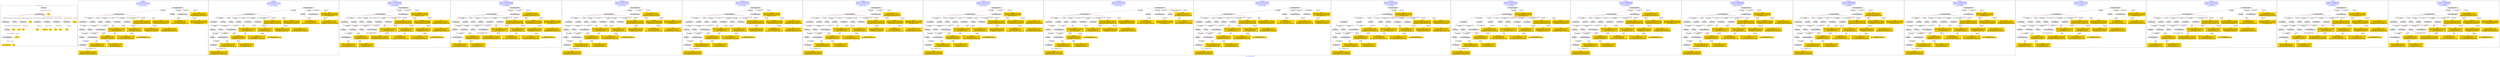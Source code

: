 digraph n0 {
fontcolor="blue"
remincross="true"
label="s10-s-18-artworks.json"
subgraph cluster_0 {
label="1-correct model"
n2[style="filled",color="white",fillcolor="lightgray",label="E12_Production1"];
n3[style="filled",color="white",fillcolor="lightgray",label="E21_Person1"];
n4[shape="plaintext",style="filled",fillcolor="gold",label="values"];
n5[style="filled",color="white",fillcolor="lightgray",label="E82_Actor_Appellation1"];
n6[shape="plaintext",style="filled",fillcolor="gold",label="auther_uri"];
n7[style="filled",color="white",fillcolor="lightgray",label="E22_Man-Made_Object1"];
n8[style="filled",color="white",fillcolor="lightgray",label="E35_Title1"];
n9[style="filled",color="white",fillcolor="lightgray",label="E8_Acquisition1"];
n10[shape="plaintext",style="filled",fillcolor="gold",label="values"];
n11[style="filled",color="white",fillcolor="lightgray",label="E54_Dimension1"];
n12[style="filled",color="white",fillcolor="lightgray",label="E57_Material1"];
n13[style="filled",color="white",fillcolor="lightgray",label="E78_Collection1"];
n14[style="filled",color="white",fillcolor="lightgray",label="E34_Inscription1"];
n15[shape="plaintext",style="filled",fillcolor="gold",label="object_uri"];
n16[shape="plaintext",style="filled",fillcolor="gold",label="values"];
n17[shape="plaintext",style="filled",fillcolor="gold",label="values"];
n18[style="filled",color="white",fillcolor="lightgray",label="E38_Image1"];
n19[shape="plaintext",style="filled",fillcolor="gold",label="values"];
n20[shape="plaintext",style="filled",fillcolor="gold",label="values"];
n21[shape="plaintext",style="filled",fillcolor="gold",label="material_uri"];
n22[shape="plaintext",style="filled",fillcolor="gold",label="values"];
n23[shape="plaintext",style="filled",fillcolor="gold",label="values"];
n24[shape="plaintext",style="filled",fillcolor="gold",label="values"];
n25[shape="plaintext",style="filled",fillcolor="gold",label="author_appellation_uri"];
n26[shape="plaintext",style="filled",fillcolor="gold",label="values"];
n27[shape="plaintext",style="filled",fillcolor="gold",label="values"];
}
subgraph cluster_1 {
label="candidate 0\nlink coherence:0.8\nnode coherence:0.8928571428571429\nconfidence:0.35673742977265205\nmapping score:0.43875374643215387\ncost:227.9995\n-precision:0.37-recall:0.44"
n29[style="filled",color="white",fillcolor="lightgray",label="E12_Production1"];
n30[style="filled",color="white",fillcolor="lightgray",label="E21_Person1"];
n31[style="filled",color="white",fillcolor="lightgray",label="E55_Type1"];
n32[style="filled",color="white",fillcolor="lightgray",label="E67_Birth1"];
n33[style="filled",color="white",fillcolor="lightgray",label="E82_Actor_Appellation1"];
n34[style="filled",color="white",fillcolor="lightgray",label="E21_Person2"];
n35[style="filled",color="white",fillcolor="lightgray",label="E82_Actor_Appellation2"];
n36[style="filled",color="white",fillcolor="lightgray",label="E22_Man-Made_Object1"];
n37[style="filled",color="white",fillcolor="lightgray",label="E35_Title1"];
n38[style="filled",color="white",fillcolor="lightgray",label="E38_Image1"];
n39[style="filled",color="white",fillcolor="lightgray",label="E54_Dimension1"];
n40[style="filled",color="white",fillcolor="lightgray",label="E8_Acquisition1"];
n41[style="filled",color="white",fillcolor="lightgray",label="E33_Linguistic_Object2"];
n42[style="filled",color="white",fillcolor="lightgray",label="E55_Type2"];
n43[style="filled",color="white",fillcolor="lightgray",label="E52_Time-Span1"];
n44[style="filled",color="white",fillcolor="lightgray",label="E33_Linguistic_Object1"];
n45[shape="plaintext",style="filled",fillcolor="gold",label="values\n[E73_Information_Object,P3_has_note,0.391]\n[E22_Man-Made_Object,P3_has_note,0.347]\n[E33_Linguistic_Object,P3_has_note,0.173]\n[E29_Design_or_Procedure,P3_has_note,0.088]"];
n46[shape="plaintext",style="filled",fillcolor="gold",label="values\n[E73_Information_Object,P3_has_note,0.343]\n[E22_Man-Made_Object,P3_has_note,0.333]\n[E33_Linguistic_Object,P3_has_note,0.182]\n[E52_Time-Span,P82_at_some_time_within,0.142]"];
n47[shape="plaintext",style="filled",fillcolor="gold",label="values\n[E30_Right,P3_has_note,0.368]\n[E8_Acquisition,P3_has_note,0.366]\n[E33_Linguistic_Object,P3_has_note,0.141]\n[E73_Information_Object,P3_has_note,0.126]"];
n48[shape="plaintext",style="filled",fillcolor="gold",label="values\n[E73_Information_Object,P3_has_note,0.377]\n[E22_Man-Made_Object,P3_has_note,0.343]\n[E35_Title,label,0.159]\n[E33_Linguistic_Object,P3_has_note,0.121]"];
n49[shape="plaintext",style="filled",fillcolor="gold",label="auther_uri\n[E21_Person,classLink,0.407]\n[E82_Actor_Appellation,classLink,0.291]\n[E30_Right,P3_has_note,0.182]\n[E8_Acquisition,P3_has_note,0.12]"];
n50[shape="plaintext",style="filled",fillcolor="gold",label="object_uri\n[E22_Man-Made_Object,classLink,0.849]\n[E33_Linguistic_Object,P3_has_note,0.053]\n[E73_Information_Object,P3_has_note,0.049]\n[E54_Dimension,P3_has_note,0.049]"];
n51[shape="plaintext",style="filled",fillcolor="gold",label="author_appellation_uri\n[E82_Actor_Appellation,classLink,1.0]"];
n52[shape="plaintext",style="filled",fillcolor="gold",label="material_uri\n[E55_Type,classLink,0.336]\n[E57_Material,classLink,0.302]\n[E74_Group,classLink,0.295]\n[E29_Design_or_Procedure,P3_has_note,0.067]"];
n53[shape="plaintext",style="filled",fillcolor="gold",label="values\n[E73_Information_Object,P3_has_note,0.357]\n[E22_Man-Made_Object,P3_has_note,0.306]\n[E33_Linguistic_Object,P3_has_note,0.216]\n[E35_Title,label,0.121]"];
n54[shape="plaintext",style="filled",fillcolor="gold",label="values\n[E8_Acquisition,P3_has_note,0.298]\n[E82_Actor_Appellation,label,0.251]\n[E30_Right,P3_has_note,0.249]\n[E73_Information_Object,P3_has_note,0.203]"];
n55[shape="plaintext",style="filled",fillcolor="gold",label="values\n[E8_Acquisition,P3_has_note,0.338]\n[E30_Right,P3_has_note,0.243]\n[E33_Linguistic_Object,P3_has_note,0.212]\n[E73_Information_Object,P3_has_note,0.207]"];
n56[shape="plaintext",style="filled",fillcolor="gold",label="values\n[E22_Man-Made_Object,classLink,0.692]\n[E21_Person,classLink,0.114]\n[E38_Image,classLink,0.113]\n[E82_Actor_Appellation,classLink,0.081]"];
n57[shape="plaintext",style="filled",fillcolor="gold",label="values\n[E29_Design_or_Procedure,P3_has_note,0.475]\n[E55_Type,label,0.456]\n[E73_Information_Object,P3_has_note,0.04]\n[E22_Man-Made_Object,P3_has_note,0.028]"];
n58[shape="plaintext",style="filled",fillcolor="gold",label="values\n[E22_Man-Made_Object,classLink,0.692]\n[E21_Person,classLink,0.115]\n[E38_Image,classLink,0.111]\n[E82_Actor_Appellation,classLink,0.082]"];
n59[shape="plaintext",style="filled",fillcolor="gold",label="values\n[E54_Dimension,P3_has_note,0.517]\n[E22_Man-Made_Object,classLink,0.169]\n[E8_Acquisition,P3_has_note,0.158]\n[E30_Right,P3_has_note,0.156]"];
}
subgraph cluster_2 {
label="candidate 1\nlink coherence:0.8\nnode coherence:0.8928571428571429\nconfidence:0.35673742977265205\nmapping score:0.43875374643215387\ncost:227.99951\n-precision:0.37-recall:0.44"
n61[style="filled",color="white",fillcolor="lightgray",label="E12_Production1"];
n62[style="filled",color="white",fillcolor="lightgray",label="E21_Person1"];
n63[style="filled",color="white",fillcolor="lightgray",label="E55_Type1"];
n64[style="filled",color="white",fillcolor="lightgray",label="E67_Birth1"];
n65[style="filled",color="white",fillcolor="lightgray",label="E82_Actor_Appellation1"];
n66[style="filled",color="white",fillcolor="lightgray",label="E21_Person2"];
n67[style="filled",color="white",fillcolor="lightgray",label="E82_Actor_Appellation2"];
n68[style="filled",color="white",fillcolor="lightgray",label="E22_Man-Made_Object1"];
n69[style="filled",color="white",fillcolor="lightgray",label="E35_Title1"];
n70[style="filled",color="white",fillcolor="lightgray",label="E38_Image1"];
n71[style="filled",color="white",fillcolor="lightgray",label="E54_Dimension1"];
n72[style="filled",color="white",fillcolor="lightgray",label="E8_Acquisition1"];
n73[style="filled",color="white",fillcolor="lightgray",label="E33_Linguistic_Object1"];
n74[style="filled",color="white",fillcolor="lightgray",label="E55_Type3"];
n75[style="filled",color="white",fillcolor="lightgray",label="E52_Time-Span1"];
n76[style="filled",color="white",fillcolor="lightgray",label="E33_Linguistic_Object2"];
n77[shape="plaintext",style="filled",fillcolor="gold",label="values\n[E73_Information_Object,P3_has_note,0.391]\n[E22_Man-Made_Object,P3_has_note,0.347]\n[E33_Linguistic_Object,P3_has_note,0.173]\n[E29_Design_or_Procedure,P3_has_note,0.088]"];
n78[shape="plaintext",style="filled",fillcolor="gold",label="values\n[E73_Information_Object,P3_has_note,0.343]\n[E22_Man-Made_Object,P3_has_note,0.333]\n[E33_Linguistic_Object,P3_has_note,0.182]\n[E52_Time-Span,P82_at_some_time_within,0.142]"];
n79[shape="plaintext",style="filled",fillcolor="gold",label="values\n[E30_Right,P3_has_note,0.368]\n[E8_Acquisition,P3_has_note,0.366]\n[E33_Linguistic_Object,P3_has_note,0.141]\n[E73_Information_Object,P3_has_note,0.126]"];
n80[shape="plaintext",style="filled",fillcolor="gold",label="values\n[E73_Information_Object,P3_has_note,0.377]\n[E22_Man-Made_Object,P3_has_note,0.343]\n[E35_Title,label,0.159]\n[E33_Linguistic_Object,P3_has_note,0.121]"];
n81[shape="plaintext",style="filled",fillcolor="gold",label="auther_uri\n[E21_Person,classLink,0.407]\n[E82_Actor_Appellation,classLink,0.291]\n[E30_Right,P3_has_note,0.182]\n[E8_Acquisition,P3_has_note,0.12]"];
n82[shape="plaintext",style="filled",fillcolor="gold",label="object_uri\n[E22_Man-Made_Object,classLink,0.849]\n[E33_Linguistic_Object,P3_has_note,0.053]\n[E73_Information_Object,P3_has_note,0.049]\n[E54_Dimension,P3_has_note,0.049]"];
n83[shape="plaintext",style="filled",fillcolor="gold",label="author_appellation_uri\n[E82_Actor_Appellation,classLink,1.0]"];
n84[shape="plaintext",style="filled",fillcolor="gold",label="values\n[E73_Information_Object,P3_has_note,0.357]\n[E22_Man-Made_Object,P3_has_note,0.306]\n[E33_Linguistic_Object,P3_has_note,0.216]\n[E35_Title,label,0.121]"];
n85[shape="plaintext",style="filled",fillcolor="gold",label="material_uri\n[E55_Type,classLink,0.336]\n[E57_Material,classLink,0.302]\n[E74_Group,classLink,0.295]\n[E29_Design_or_Procedure,P3_has_note,0.067]"];
n86[shape="plaintext",style="filled",fillcolor="gold",label="values\n[E8_Acquisition,P3_has_note,0.298]\n[E82_Actor_Appellation,label,0.251]\n[E30_Right,P3_has_note,0.249]\n[E73_Information_Object,P3_has_note,0.203]"];
n87[shape="plaintext",style="filled",fillcolor="gold",label="values\n[E8_Acquisition,P3_has_note,0.338]\n[E30_Right,P3_has_note,0.243]\n[E33_Linguistic_Object,P3_has_note,0.212]\n[E73_Information_Object,P3_has_note,0.207]"];
n88[shape="plaintext",style="filled",fillcolor="gold",label="values\n[E22_Man-Made_Object,classLink,0.692]\n[E21_Person,classLink,0.114]\n[E38_Image,classLink,0.113]\n[E82_Actor_Appellation,classLink,0.081]"];
n89[shape="plaintext",style="filled",fillcolor="gold",label="values\n[E29_Design_or_Procedure,P3_has_note,0.475]\n[E55_Type,label,0.456]\n[E73_Information_Object,P3_has_note,0.04]\n[E22_Man-Made_Object,P3_has_note,0.028]"];
n90[shape="plaintext",style="filled",fillcolor="gold",label="values\n[E22_Man-Made_Object,classLink,0.692]\n[E21_Person,classLink,0.115]\n[E38_Image,classLink,0.111]\n[E82_Actor_Appellation,classLink,0.082]"];
n91[shape="plaintext",style="filled",fillcolor="gold",label="values\n[E54_Dimension,P3_has_note,0.517]\n[E22_Man-Made_Object,classLink,0.169]\n[E8_Acquisition,P3_has_note,0.158]\n[E30_Right,P3_has_note,0.156]"];
}
subgraph cluster_3 {
label="candidate 10\nlink coherence:0.7857142857142857\nnode coherence:0.8888888888888888\nconfidence:0.35673742977265205\nmapping score:0.44854210622051366\ncost:225.99954\n-precision:0.39-recall:0.44"
n93[style="filled",color="white",fillcolor="lightgray",label="E12_Production1"];
n94[style="filled",color="white",fillcolor="lightgray",label="E21_Person1"];
n95[style="filled",color="white",fillcolor="lightgray",label="E52_Time-Span2"];
n96[style="filled",color="white",fillcolor="lightgray",label="E55_Type1"];
n97[style="filled",color="white",fillcolor="lightgray",label="E82_Actor_Appellation1"];
n98[style="filled",color="white",fillcolor="lightgray",label="E21_Person2"];
n99[style="filled",color="white",fillcolor="lightgray",label="E82_Actor_Appellation2"];
n100[style="filled",color="white",fillcolor="lightgray",label="E22_Man-Made_Object1"];
n101[style="filled",color="white",fillcolor="lightgray",label="E35_Title1"];
n102[style="filled",color="white",fillcolor="lightgray",label="E38_Image1"];
n103[style="filled",color="white",fillcolor="lightgray",label="E54_Dimension1"];
n104[style="filled",color="white",fillcolor="lightgray",label="E8_Acquisition1"];
n105[style="filled",color="white",fillcolor="lightgray",label="E33_Linguistic_Object2"];
n106[style="filled",color="white",fillcolor="lightgray",label="E33_Linguistic_Object1"];
n107[shape="plaintext",style="filled",fillcolor="gold",label="values\n[E73_Information_Object,P3_has_note,0.391]\n[E22_Man-Made_Object,P3_has_note,0.347]\n[E33_Linguistic_Object,P3_has_note,0.173]\n[E29_Design_or_Procedure,P3_has_note,0.088]"];
n108[shape="plaintext",style="filled",fillcolor="gold",label="values\n[E73_Information_Object,P3_has_note,0.357]\n[E22_Man-Made_Object,P3_has_note,0.306]\n[E33_Linguistic_Object,P3_has_note,0.216]\n[E35_Title,label,0.121]"];
n109[shape="plaintext",style="filled",fillcolor="gold",label="values\n[E73_Information_Object,P3_has_note,0.377]\n[E22_Man-Made_Object,P3_has_note,0.343]\n[E35_Title,label,0.159]\n[E33_Linguistic_Object,P3_has_note,0.121]"];
n110[shape="plaintext",style="filled",fillcolor="gold",label="auther_uri\n[E21_Person,classLink,0.407]\n[E82_Actor_Appellation,classLink,0.291]\n[E30_Right,P3_has_note,0.182]\n[E8_Acquisition,P3_has_note,0.12]"];
n111[shape="plaintext",style="filled",fillcolor="gold",label="object_uri\n[E22_Man-Made_Object,classLink,0.849]\n[E33_Linguistic_Object,P3_has_note,0.053]\n[E73_Information_Object,P3_has_note,0.049]\n[E54_Dimension,P3_has_note,0.049]"];
n112[shape="plaintext",style="filled",fillcolor="gold",label="author_appellation_uri\n[E82_Actor_Appellation,classLink,1.0]"];
n113[shape="plaintext",style="filled",fillcolor="gold",label="values\n[E73_Information_Object,P3_has_note,0.343]\n[E22_Man-Made_Object,P3_has_note,0.333]\n[E33_Linguistic_Object,P3_has_note,0.182]\n[E52_Time-Span,P82_at_some_time_within,0.142]"];
n114[shape="plaintext",style="filled",fillcolor="gold",label="values\n[E30_Right,P3_has_note,0.368]\n[E8_Acquisition,P3_has_note,0.366]\n[E33_Linguistic_Object,P3_has_note,0.141]\n[E73_Information_Object,P3_has_note,0.126]"];
n115[shape="plaintext",style="filled",fillcolor="gold",label="values\n[E8_Acquisition,P3_has_note,0.298]\n[E82_Actor_Appellation,label,0.251]\n[E30_Right,P3_has_note,0.249]\n[E73_Information_Object,P3_has_note,0.203]"];
n116[shape="plaintext",style="filled",fillcolor="gold",label="values\n[E8_Acquisition,P3_has_note,0.338]\n[E30_Right,P3_has_note,0.243]\n[E33_Linguistic_Object,P3_has_note,0.212]\n[E73_Information_Object,P3_has_note,0.207]"];
n117[shape="plaintext",style="filled",fillcolor="gold",label="values\n[E22_Man-Made_Object,classLink,0.692]\n[E21_Person,classLink,0.114]\n[E38_Image,classLink,0.113]\n[E82_Actor_Appellation,classLink,0.081]"];
n118[shape="plaintext",style="filled",fillcolor="gold",label="material_uri\n[E55_Type,classLink,0.336]\n[E57_Material,classLink,0.302]\n[E74_Group,classLink,0.295]\n[E29_Design_or_Procedure,P3_has_note,0.067]"];
n119[shape="plaintext",style="filled",fillcolor="gold",label="values\n[E29_Design_or_Procedure,P3_has_note,0.475]\n[E55_Type,label,0.456]\n[E73_Information_Object,P3_has_note,0.04]\n[E22_Man-Made_Object,P3_has_note,0.028]"];
n120[shape="plaintext",style="filled",fillcolor="gold",label="values\n[E22_Man-Made_Object,classLink,0.692]\n[E21_Person,classLink,0.115]\n[E38_Image,classLink,0.111]\n[E82_Actor_Appellation,classLink,0.082]"];
n121[shape="plaintext",style="filled",fillcolor="gold",label="values\n[E54_Dimension,P3_has_note,0.517]\n[E22_Man-Made_Object,classLink,0.169]\n[E8_Acquisition,P3_has_note,0.158]\n[E30_Right,P3_has_note,0.156]"];
}
subgraph cluster_4 {
label="candidate 11\nlink coherence:0.7857142857142857\nnode coherence:0.8888888888888888\nconfidence:0.35673742977265205\nmapping score:0.44854210622051366\ncost:225.99955\n-precision:0.39-recall:0.44"
n123[style="filled",color="white",fillcolor="lightgray",label="E12_Production1"];
n124[style="filled",color="white",fillcolor="lightgray",label="E21_Person1"];
n125[style="filled",color="white",fillcolor="lightgray",label="E52_Time-Span2"];
n126[style="filled",color="white",fillcolor="lightgray",label="E55_Type1"];
n127[style="filled",color="white",fillcolor="lightgray",label="E82_Actor_Appellation1"];
n128[style="filled",color="white",fillcolor="lightgray",label="E21_Person2"];
n129[style="filled",color="white",fillcolor="lightgray",label="E82_Actor_Appellation2"];
n130[style="filled",color="white",fillcolor="lightgray",label="E22_Man-Made_Object1"];
n131[style="filled",color="white",fillcolor="lightgray",label="E35_Title1"];
n132[style="filled",color="white",fillcolor="lightgray",label="E38_Image1"];
n133[style="filled",color="white",fillcolor="lightgray",label="E54_Dimension1"];
n134[style="filled",color="white",fillcolor="lightgray",label="E8_Acquisition1"];
n135[style="filled",color="white",fillcolor="lightgray",label="E33_Linguistic_Object1"];
n136[style="filled",color="white",fillcolor="lightgray",label="E33_Linguistic_Object2"];
n137[shape="plaintext",style="filled",fillcolor="gold",label="values\n[E73_Information_Object,P3_has_note,0.391]\n[E22_Man-Made_Object,P3_has_note,0.347]\n[E33_Linguistic_Object,P3_has_note,0.173]\n[E29_Design_or_Procedure,P3_has_note,0.088]"];
n138[shape="plaintext",style="filled",fillcolor="gold",label="values\n[E73_Information_Object,P3_has_note,0.357]\n[E22_Man-Made_Object,P3_has_note,0.306]\n[E33_Linguistic_Object,P3_has_note,0.216]\n[E35_Title,label,0.121]"];
n139[shape="plaintext",style="filled",fillcolor="gold",label="values\n[E73_Information_Object,P3_has_note,0.377]\n[E22_Man-Made_Object,P3_has_note,0.343]\n[E35_Title,label,0.159]\n[E33_Linguistic_Object,P3_has_note,0.121]"];
n140[shape="plaintext",style="filled",fillcolor="gold",label="auther_uri\n[E21_Person,classLink,0.407]\n[E82_Actor_Appellation,classLink,0.291]\n[E30_Right,P3_has_note,0.182]\n[E8_Acquisition,P3_has_note,0.12]"];
n141[shape="plaintext",style="filled",fillcolor="gold",label="object_uri\n[E22_Man-Made_Object,classLink,0.849]\n[E33_Linguistic_Object,P3_has_note,0.053]\n[E73_Information_Object,P3_has_note,0.049]\n[E54_Dimension,P3_has_note,0.049]"];
n142[shape="plaintext",style="filled",fillcolor="gold",label="author_appellation_uri\n[E82_Actor_Appellation,classLink,1.0]"];
n143[shape="plaintext",style="filled",fillcolor="gold",label="values\n[E73_Information_Object,P3_has_note,0.343]\n[E22_Man-Made_Object,P3_has_note,0.333]\n[E33_Linguistic_Object,P3_has_note,0.182]\n[E52_Time-Span,P82_at_some_time_within,0.142]"];
n144[shape="plaintext",style="filled",fillcolor="gold",label="values\n[E30_Right,P3_has_note,0.368]\n[E8_Acquisition,P3_has_note,0.366]\n[E33_Linguistic_Object,P3_has_note,0.141]\n[E73_Information_Object,P3_has_note,0.126]"];
n145[shape="plaintext",style="filled",fillcolor="gold",label="values\n[E8_Acquisition,P3_has_note,0.298]\n[E82_Actor_Appellation,label,0.251]\n[E30_Right,P3_has_note,0.249]\n[E73_Information_Object,P3_has_note,0.203]"];
n146[shape="plaintext",style="filled",fillcolor="gold",label="values\n[E8_Acquisition,P3_has_note,0.338]\n[E30_Right,P3_has_note,0.243]\n[E33_Linguistic_Object,P3_has_note,0.212]\n[E73_Information_Object,P3_has_note,0.207]"];
n147[shape="plaintext",style="filled",fillcolor="gold",label="values\n[E22_Man-Made_Object,classLink,0.692]\n[E21_Person,classLink,0.114]\n[E38_Image,classLink,0.113]\n[E82_Actor_Appellation,classLink,0.081]"];
n148[shape="plaintext",style="filled",fillcolor="gold",label="material_uri\n[E55_Type,classLink,0.336]\n[E57_Material,classLink,0.302]\n[E74_Group,classLink,0.295]\n[E29_Design_or_Procedure,P3_has_note,0.067]"];
n149[shape="plaintext",style="filled",fillcolor="gold",label="values\n[E29_Design_or_Procedure,P3_has_note,0.475]\n[E55_Type,label,0.456]\n[E73_Information_Object,P3_has_note,0.04]\n[E22_Man-Made_Object,P3_has_note,0.028]"];
n150[shape="plaintext",style="filled",fillcolor="gold",label="values\n[E22_Man-Made_Object,classLink,0.692]\n[E21_Person,classLink,0.115]\n[E38_Image,classLink,0.111]\n[E82_Actor_Appellation,classLink,0.082]"];
n151[shape="plaintext",style="filled",fillcolor="gold",label="values\n[E54_Dimension,P3_has_note,0.517]\n[E22_Man-Made_Object,classLink,0.169]\n[E8_Acquisition,P3_has_note,0.158]\n[E30_Right,P3_has_note,0.156]"];
}
subgraph cluster_5 {
label="candidate 12\nlink coherence:0.7666666666666667\nnode coherence:0.8928571428571429\nconfidence:0.35673742977265205\nmapping score:0.43875374643215387\ncost:227.99949\n-precision:0.37-recall:0.44"
n153[style="filled",color="white",fillcolor="lightgray",label="E12_Production1"];
n154[style="filled",color="white",fillcolor="lightgray",label="E21_Person1"];
n155[style="filled",color="white",fillcolor="lightgray",label="E55_Type1"];
n156[style="filled",color="white",fillcolor="lightgray",label="E67_Birth1"];
n157[style="filled",color="white",fillcolor="lightgray",label="E82_Actor_Appellation1"];
n158[style="filled",color="white",fillcolor="lightgray",label="E21_Person2"];
n159[style="filled",color="white",fillcolor="lightgray",label="E82_Actor_Appellation2"];
n160[style="filled",color="white",fillcolor="lightgray",label="E22_Man-Made_Object1"];
n161[style="filled",color="white",fillcolor="lightgray",label="E35_Title1"];
n162[style="filled",color="white",fillcolor="lightgray",label="E38_Image1"];
n163[style="filled",color="white",fillcolor="lightgray",label="E54_Dimension1"];
n164[style="filled",color="white",fillcolor="lightgray",label="E55_Type2"];
n165[style="filled",color="white",fillcolor="lightgray",label="E8_Acquisition1"];
n166[style="filled",color="white",fillcolor="lightgray",label="E33_Linguistic_Object2"];
n167[style="filled",color="white",fillcolor="lightgray",label="E52_Time-Span1"];
n168[style="filled",color="white",fillcolor="lightgray",label="E33_Linguistic_Object1"];
n169[shape="plaintext",style="filled",fillcolor="gold",label="values\n[E73_Information_Object,P3_has_note,0.391]\n[E22_Man-Made_Object,P3_has_note,0.347]\n[E33_Linguistic_Object,P3_has_note,0.173]\n[E29_Design_or_Procedure,P3_has_note,0.088]"];
n170[shape="plaintext",style="filled",fillcolor="gold",label="values\n[E73_Information_Object,P3_has_note,0.343]\n[E22_Man-Made_Object,P3_has_note,0.333]\n[E33_Linguistic_Object,P3_has_note,0.182]\n[E52_Time-Span,P82_at_some_time_within,0.142]"];
n171[shape="plaintext",style="filled",fillcolor="gold",label="values\n[E30_Right,P3_has_note,0.368]\n[E8_Acquisition,P3_has_note,0.366]\n[E33_Linguistic_Object,P3_has_note,0.141]\n[E73_Information_Object,P3_has_note,0.126]"];
n172[shape="plaintext",style="filled",fillcolor="gold",label="values\n[E73_Information_Object,P3_has_note,0.377]\n[E22_Man-Made_Object,P3_has_note,0.343]\n[E35_Title,label,0.159]\n[E33_Linguistic_Object,P3_has_note,0.121]"];
n173[shape="plaintext",style="filled",fillcolor="gold",label="auther_uri\n[E21_Person,classLink,0.407]\n[E82_Actor_Appellation,classLink,0.291]\n[E30_Right,P3_has_note,0.182]\n[E8_Acquisition,P3_has_note,0.12]"];
n174[shape="plaintext",style="filled",fillcolor="gold",label="object_uri\n[E22_Man-Made_Object,classLink,0.849]\n[E33_Linguistic_Object,P3_has_note,0.053]\n[E73_Information_Object,P3_has_note,0.049]\n[E54_Dimension,P3_has_note,0.049]"];
n175[shape="plaintext",style="filled",fillcolor="gold",label="author_appellation_uri\n[E82_Actor_Appellation,classLink,1.0]"];
n176[shape="plaintext",style="filled",fillcolor="gold",label="material_uri\n[E55_Type,classLink,0.336]\n[E57_Material,classLink,0.302]\n[E74_Group,classLink,0.295]\n[E29_Design_or_Procedure,P3_has_note,0.067]"];
n177[shape="plaintext",style="filled",fillcolor="gold",label="values\n[E73_Information_Object,P3_has_note,0.357]\n[E22_Man-Made_Object,P3_has_note,0.306]\n[E33_Linguistic_Object,P3_has_note,0.216]\n[E35_Title,label,0.121]"];
n178[shape="plaintext",style="filled",fillcolor="gold",label="values\n[E8_Acquisition,P3_has_note,0.298]\n[E82_Actor_Appellation,label,0.251]\n[E30_Right,P3_has_note,0.249]\n[E73_Information_Object,P3_has_note,0.203]"];
n179[shape="plaintext",style="filled",fillcolor="gold",label="values\n[E8_Acquisition,P3_has_note,0.338]\n[E30_Right,P3_has_note,0.243]\n[E33_Linguistic_Object,P3_has_note,0.212]\n[E73_Information_Object,P3_has_note,0.207]"];
n180[shape="plaintext",style="filled",fillcolor="gold",label="values\n[E22_Man-Made_Object,classLink,0.692]\n[E21_Person,classLink,0.114]\n[E38_Image,classLink,0.113]\n[E82_Actor_Appellation,classLink,0.081]"];
n181[shape="plaintext",style="filled",fillcolor="gold",label="values\n[E29_Design_or_Procedure,P3_has_note,0.475]\n[E55_Type,label,0.456]\n[E73_Information_Object,P3_has_note,0.04]\n[E22_Man-Made_Object,P3_has_note,0.028]"];
n182[shape="plaintext",style="filled",fillcolor="gold",label="values\n[E22_Man-Made_Object,classLink,0.692]\n[E21_Person,classLink,0.115]\n[E38_Image,classLink,0.111]\n[E82_Actor_Appellation,classLink,0.082]"];
n183[shape="plaintext",style="filled",fillcolor="gold",label="values\n[E54_Dimension,P3_has_note,0.517]\n[E22_Man-Made_Object,classLink,0.169]\n[E8_Acquisition,P3_has_note,0.158]\n[E30_Right,P3_has_note,0.156]"];
}
subgraph cluster_6 {
label="candidate 13\nlink coherence:0.7666666666666667\nnode coherence:0.8928571428571429\nconfidence:0.35673742977265205\nmapping score:0.43875374643215387\ncost:227.9995\n-precision:0.37-recall:0.44"
n185[style="filled",color="white",fillcolor="lightgray",label="E12_Production1"];
n186[style="filled",color="white",fillcolor="lightgray",label="E21_Person1"];
n187[style="filled",color="white",fillcolor="lightgray",label="E55_Type1"];
n188[style="filled",color="white",fillcolor="lightgray",label="E67_Birth1"];
n189[style="filled",color="white",fillcolor="lightgray",label="E82_Actor_Appellation1"];
n190[style="filled",color="white",fillcolor="lightgray",label="E21_Person2"];
n191[style="filled",color="white",fillcolor="lightgray",label="E82_Actor_Appellation2"];
n192[style="filled",color="white",fillcolor="lightgray",label="E22_Man-Made_Object1"];
n193[style="filled",color="white",fillcolor="lightgray",label="E35_Title1"];
n194[style="filled",color="white",fillcolor="lightgray",label="E38_Image1"];
n195[style="filled",color="white",fillcolor="lightgray",label="E54_Dimension1"];
n196[style="filled",color="white",fillcolor="lightgray",label="E55_Type2"];
n197[style="filled",color="white",fillcolor="lightgray",label="E8_Acquisition1"];
n198[style="filled",color="white",fillcolor="lightgray",label="E33_Linguistic_Object1"];
n199[style="filled",color="white",fillcolor="lightgray",label="E52_Time-Span1"];
n200[style="filled",color="white",fillcolor="lightgray",label="E33_Linguistic_Object2"];
n201[shape="plaintext",style="filled",fillcolor="gold",label="values\n[E73_Information_Object,P3_has_note,0.391]\n[E22_Man-Made_Object,P3_has_note,0.347]\n[E33_Linguistic_Object,P3_has_note,0.173]\n[E29_Design_or_Procedure,P3_has_note,0.088]"];
n202[shape="plaintext",style="filled",fillcolor="gold",label="values\n[E73_Information_Object,P3_has_note,0.343]\n[E22_Man-Made_Object,P3_has_note,0.333]\n[E33_Linguistic_Object,P3_has_note,0.182]\n[E52_Time-Span,P82_at_some_time_within,0.142]"];
n203[shape="plaintext",style="filled",fillcolor="gold",label="values\n[E30_Right,P3_has_note,0.368]\n[E8_Acquisition,P3_has_note,0.366]\n[E33_Linguistic_Object,P3_has_note,0.141]\n[E73_Information_Object,P3_has_note,0.126]"];
n204[shape="plaintext",style="filled",fillcolor="gold",label="values\n[E73_Information_Object,P3_has_note,0.377]\n[E22_Man-Made_Object,P3_has_note,0.343]\n[E35_Title,label,0.159]\n[E33_Linguistic_Object,P3_has_note,0.121]"];
n205[shape="plaintext",style="filled",fillcolor="gold",label="auther_uri\n[E21_Person,classLink,0.407]\n[E82_Actor_Appellation,classLink,0.291]\n[E30_Right,P3_has_note,0.182]\n[E8_Acquisition,P3_has_note,0.12]"];
n206[shape="plaintext",style="filled",fillcolor="gold",label="object_uri\n[E22_Man-Made_Object,classLink,0.849]\n[E33_Linguistic_Object,P3_has_note,0.053]\n[E73_Information_Object,P3_has_note,0.049]\n[E54_Dimension,P3_has_note,0.049]"];
n207[shape="plaintext",style="filled",fillcolor="gold",label="author_appellation_uri\n[E82_Actor_Appellation,classLink,1.0]"];
n208[shape="plaintext",style="filled",fillcolor="gold",label="material_uri\n[E55_Type,classLink,0.336]\n[E57_Material,classLink,0.302]\n[E74_Group,classLink,0.295]\n[E29_Design_or_Procedure,P3_has_note,0.067]"];
n209[shape="plaintext",style="filled",fillcolor="gold",label="values\n[E73_Information_Object,P3_has_note,0.357]\n[E22_Man-Made_Object,P3_has_note,0.306]\n[E33_Linguistic_Object,P3_has_note,0.216]\n[E35_Title,label,0.121]"];
n210[shape="plaintext",style="filled",fillcolor="gold",label="values\n[E8_Acquisition,P3_has_note,0.298]\n[E82_Actor_Appellation,label,0.251]\n[E30_Right,P3_has_note,0.249]\n[E73_Information_Object,P3_has_note,0.203]"];
n211[shape="plaintext",style="filled",fillcolor="gold",label="values\n[E8_Acquisition,P3_has_note,0.338]\n[E30_Right,P3_has_note,0.243]\n[E33_Linguistic_Object,P3_has_note,0.212]\n[E73_Information_Object,P3_has_note,0.207]"];
n212[shape="plaintext",style="filled",fillcolor="gold",label="values\n[E22_Man-Made_Object,classLink,0.692]\n[E21_Person,classLink,0.114]\n[E38_Image,classLink,0.113]\n[E82_Actor_Appellation,classLink,0.081]"];
n213[shape="plaintext",style="filled",fillcolor="gold",label="values\n[E29_Design_or_Procedure,P3_has_note,0.475]\n[E55_Type,label,0.456]\n[E73_Information_Object,P3_has_note,0.04]\n[E22_Man-Made_Object,P3_has_note,0.028]"];
n214[shape="plaintext",style="filled",fillcolor="gold",label="values\n[E22_Man-Made_Object,classLink,0.692]\n[E21_Person,classLink,0.115]\n[E38_Image,classLink,0.111]\n[E82_Actor_Appellation,classLink,0.082]"];
n215[shape="plaintext",style="filled",fillcolor="gold",label="values\n[E54_Dimension,P3_has_note,0.517]\n[E22_Man-Made_Object,classLink,0.169]\n[E8_Acquisition,P3_has_note,0.158]\n[E30_Right,P3_has_note,0.156]"];
}
subgraph cluster_7 {
label="candidate 14\nlink coherence:0.7666666666666667\nnode coherence:0.8928571428571429\nconfidence:0.35673742977265205\nmapping score:0.43875374643215387\ncost:227.99951\n-precision:0.37-recall:0.44"
n217[style="filled",color="white",fillcolor="lightgray",label="E12_Production1"];
n218[style="filled",color="white",fillcolor="lightgray",label="E21_Person1"];
n219[style="filled",color="white",fillcolor="lightgray",label="E55_Type1"];
n220[style="filled",color="white",fillcolor="lightgray",label="E67_Birth1"];
n221[style="filled",color="white",fillcolor="lightgray",label="E82_Actor_Appellation1"];
n222[style="filled",color="white",fillcolor="lightgray",label="E21_Person2"];
n223[style="filled",color="white",fillcolor="lightgray",label="E82_Actor_Appellation2"];
n224[style="filled",color="white",fillcolor="lightgray",label="E22_Man-Made_Object1"];
n225[style="filled",color="white",fillcolor="lightgray",label="E35_Title1"];
n226[style="filled",color="white",fillcolor="lightgray",label="E38_Image1"];
n227[style="filled",color="white",fillcolor="lightgray",label="E54_Dimension1"];
n228[style="filled",color="white",fillcolor="lightgray",label="E55_Type3"];
n229[style="filled",color="white",fillcolor="lightgray",label="E8_Acquisition1"];
n230[style="filled",color="white",fillcolor="lightgray",label="E33_Linguistic_Object2"];
n231[style="filled",color="white",fillcolor="lightgray",label="E52_Time-Span1"];
n232[style="filled",color="white",fillcolor="lightgray",label="E33_Linguistic_Object1"];
n233[shape="plaintext",style="filled",fillcolor="gold",label="values\n[E73_Information_Object,P3_has_note,0.391]\n[E22_Man-Made_Object,P3_has_note,0.347]\n[E33_Linguistic_Object,P3_has_note,0.173]\n[E29_Design_or_Procedure,P3_has_note,0.088]"];
n234[shape="plaintext",style="filled",fillcolor="gold",label="values\n[E73_Information_Object,P3_has_note,0.343]\n[E22_Man-Made_Object,P3_has_note,0.333]\n[E33_Linguistic_Object,P3_has_note,0.182]\n[E52_Time-Span,P82_at_some_time_within,0.142]"];
n235[shape="plaintext",style="filled",fillcolor="gold",label="values\n[E30_Right,P3_has_note,0.368]\n[E8_Acquisition,P3_has_note,0.366]\n[E33_Linguistic_Object,P3_has_note,0.141]\n[E73_Information_Object,P3_has_note,0.126]"];
n236[shape="plaintext",style="filled",fillcolor="gold",label="values\n[E73_Information_Object,P3_has_note,0.377]\n[E22_Man-Made_Object,P3_has_note,0.343]\n[E35_Title,label,0.159]\n[E33_Linguistic_Object,P3_has_note,0.121]"];
n237[shape="plaintext",style="filled",fillcolor="gold",label="auther_uri\n[E21_Person,classLink,0.407]\n[E82_Actor_Appellation,classLink,0.291]\n[E30_Right,P3_has_note,0.182]\n[E8_Acquisition,P3_has_note,0.12]"];
n238[shape="plaintext",style="filled",fillcolor="gold",label="object_uri\n[E22_Man-Made_Object,classLink,0.849]\n[E33_Linguistic_Object,P3_has_note,0.053]\n[E73_Information_Object,P3_has_note,0.049]\n[E54_Dimension,P3_has_note,0.049]"];
n239[shape="plaintext",style="filled",fillcolor="gold",label="author_appellation_uri\n[E82_Actor_Appellation,classLink,1.0]"];
n240[shape="plaintext",style="filled",fillcolor="gold",label="values\n[E73_Information_Object,P3_has_note,0.357]\n[E22_Man-Made_Object,P3_has_note,0.306]\n[E33_Linguistic_Object,P3_has_note,0.216]\n[E35_Title,label,0.121]"];
n241[shape="plaintext",style="filled",fillcolor="gold",label="material_uri\n[E55_Type,classLink,0.336]\n[E57_Material,classLink,0.302]\n[E74_Group,classLink,0.295]\n[E29_Design_or_Procedure,P3_has_note,0.067]"];
n242[shape="plaintext",style="filled",fillcolor="gold",label="values\n[E8_Acquisition,P3_has_note,0.298]\n[E82_Actor_Appellation,label,0.251]\n[E30_Right,P3_has_note,0.249]\n[E73_Information_Object,P3_has_note,0.203]"];
n243[shape="plaintext",style="filled",fillcolor="gold",label="values\n[E8_Acquisition,P3_has_note,0.338]\n[E30_Right,P3_has_note,0.243]\n[E33_Linguistic_Object,P3_has_note,0.212]\n[E73_Information_Object,P3_has_note,0.207]"];
n244[shape="plaintext",style="filled",fillcolor="gold",label="values\n[E22_Man-Made_Object,classLink,0.692]\n[E21_Person,classLink,0.114]\n[E38_Image,classLink,0.113]\n[E82_Actor_Appellation,classLink,0.081]"];
n245[shape="plaintext",style="filled",fillcolor="gold",label="values\n[E29_Design_or_Procedure,P3_has_note,0.475]\n[E55_Type,label,0.456]\n[E73_Information_Object,P3_has_note,0.04]\n[E22_Man-Made_Object,P3_has_note,0.028]"];
n246[shape="plaintext",style="filled",fillcolor="gold",label="values\n[E22_Man-Made_Object,classLink,0.692]\n[E21_Person,classLink,0.115]\n[E38_Image,classLink,0.111]\n[E82_Actor_Appellation,classLink,0.082]"];
n247[shape="plaintext",style="filled",fillcolor="gold",label="values\n[E54_Dimension,P3_has_note,0.517]\n[E22_Man-Made_Object,classLink,0.169]\n[E8_Acquisition,P3_has_note,0.158]\n[E30_Right,P3_has_note,0.156]"];
}
subgraph cluster_8 {
label="candidate 15\nlink coherence:0.7666666666666667\nnode coherence:0.8928571428571429\nconfidence:0.35673742977265205\nmapping score:0.43875374643215387\ncost:227.99952\n-precision:0.37-recall:0.44"
n249[style="filled",color="white",fillcolor="lightgray",label="E12_Production1"];
n250[style="filled",color="white",fillcolor="lightgray",label="E21_Person1"];
n251[style="filled",color="white",fillcolor="lightgray",label="E55_Type1"];
n252[style="filled",color="white",fillcolor="lightgray",label="E67_Birth1"];
n253[style="filled",color="white",fillcolor="lightgray",label="E82_Actor_Appellation1"];
n254[style="filled",color="white",fillcolor="lightgray",label="E21_Person2"];
n255[style="filled",color="white",fillcolor="lightgray",label="E82_Actor_Appellation2"];
n256[style="filled",color="white",fillcolor="lightgray",label="E22_Man-Made_Object1"];
n257[style="filled",color="white",fillcolor="lightgray",label="E35_Title1"];
n258[style="filled",color="white",fillcolor="lightgray",label="E38_Image1"];
n259[style="filled",color="white",fillcolor="lightgray",label="E54_Dimension1"];
n260[style="filled",color="white",fillcolor="lightgray",label="E55_Type3"];
n261[style="filled",color="white",fillcolor="lightgray",label="E8_Acquisition1"];
n262[style="filled",color="white",fillcolor="lightgray",label="E33_Linguistic_Object1"];
n263[style="filled",color="white",fillcolor="lightgray",label="E52_Time-Span1"];
n264[style="filled",color="white",fillcolor="lightgray",label="E33_Linguistic_Object2"];
n265[shape="plaintext",style="filled",fillcolor="gold",label="values\n[E73_Information_Object,P3_has_note,0.391]\n[E22_Man-Made_Object,P3_has_note,0.347]\n[E33_Linguistic_Object,P3_has_note,0.173]\n[E29_Design_or_Procedure,P3_has_note,0.088]"];
n266[shape="plaintext",style="filled",fillcolor="gold",label="values\n[E73_Information_Object,P3_has_note,0.343]\n[E22_Man-Made_Object,P3_has_note,0.333]\n[E33_Linguistic_Object,P3_has_note,0.182]\n[E52_Time-Span,P82_at_some_time_within,0.142]"];
n267[shape="plaintext",style="filled",fillcolor="gold",label="values\n[E30_Right,P3_has_note,0.368]\n[E8_Acquisition,P3_has_note,0.366]\n[E33_Linguistic_Object,P3_has_note,0.141]\n[E73_Information_Object,P3_has_note,0.126]"];
n268[shape="plaintext",style="filled",fillcolor="gold",label="values\n[E73_Information_Object,P3_has_note,0.377]\n[E22_Man-Made_Object,P3_has_note,0.343]\n[E35_Title,label,0.159]\n[E33_Linguistic_Object,P3_has_note,0.121]"];
n269[shape="plaintext",style="filled",fillcolor="gold",label="auther_uri\n[E21_Person,classLink,0.407]\n[E82_Actor_Appellation,classLink,0.291]\n[E30_Right,P3_has_note,0.182]\n[E8_Acquisition,P3_has_note,0.12]"];
n270[shape="plaintext",style="filled",fillcolor="gold",label="object_uri\n[E22_Man-Made_Object,classLink,0.849]\n[E33_Linguistic_Object,P3_has_note,0.053]\n[E73_Information_Object,P3_has_note,0.049]\n[E54_Dimension,P3_has_note,0.049]"];
n271[shape="plaintext",style="filled",fillcolor="gold",label="author_appellation_uri\n[E82_Actor_Appellation,classLink,1.0]"];
n272[shape="plaintext",style="filled",fillcolor="gold",label="values\n[E73_Information_Object,P3_has_note,0.357]\n[E22_Man-Made_Object,P3_has_note,0.306]\n[E33_Linguistic_Object,P3_has_note,0.216]\n[E35_Title,label,0.121]"];
n273[shape="plaintext",style="filled",fillcolor="gold",label="material_uri\n[E55_Type,classLink,0.336]\n[E57_Material,classLink,0.302]\n[E74_Group,classLink,0.295]\n[E29_Design_or_Procedure,P3_has_note,0.067]"];
n274[shape="plaintext",style="filled",fillcolor="gold",label="values\n[E8_Acquisition,P3_has_note,0.298]\n[E82_Actor_Appellation,label,0.251]\n[E30_Right,P3_has_note,0.249]\n[E73_Information_Object,P3_has_note,0.203]"];
n275[shape="plaintext",style="filled",fillcolor="gold",label="values\n[E8_Acquisition,P3_has_note,0.338]\n[E30_Right,P3_has_note,0.243]\n[E33_Linguistic_Object,P3_has_note,0.212]\n[E73_Information_Object,P3_has_note,0.207]"];
n276[shape="plaintext",style="filled",fillcolor="gold",label="values\n[E22_Man-Made_Object,classLink,0.692]\n[E21_Person,classLink,0.114]\n[E38_Image,classLink,0.113]\n[E82_Actor_Appellation,classLink,0.081]"];
n277[shape="plaintext",style="filled",fillcolor="gold",label="values\n[E29_Design_or_Procedure,P3_has_note,0.475]\n[E55_Type,label,0.456]\n[E73_Information_Object,P3_has_note,0.04]\n[E22_Man-Made_Object,P3_has_note,0.028]"];
n278[shape="plaintext",style="filled",fillcolor="gold",label="values\n[E22_Man-Made_Object,classLink,0.692]\n[E21_Person,classLink,0.115]\n[E38_Image,classLink,0.111]\n[E82_Actor_Appellation,classLink,0.082]"];
n279[shape="plaintext",style="filled",fillcolor="gold",label="values\n[E54_Dimension,P3_has_note,0.517]\n[E22_Man-Made_Object,classLink,0.169]\n[E8_Acquisition,P3_has_note,0.158]\n[E30_Right,P3_has_note,0.156]"];
}
subgraph cluster_9 {
label="candidate 16\nlink coherence:0.7666666666666667\nnode coherence:0.8928571428571429\nconfidence:0.35673742977265205\nmapping score:0.43875374643215387\ncost:327.009552\n-precision:0.37-recall:0.44"
n281[style="filled",color="white",fillcolor="lightgray",label="E12_Production1"];
n282[style="filled",color="white",fillcolor="lightgray",label="E21_Person1"];
n283[style="filled",color="white",fillcolor="lightgray",label="E67_Birth1"];
n284[style="filled",color="white",fillcolor="lightgray",label="E82_Actor_Appellation1"];
n285[style="filled",color="white",fillcolor="lightgray",label="E21_Person2"];
n286[style="filled",color="white",fillcolor="lightgray",label="E82_Actor_Appellation2"];
n287[style="filled",color="white",fillcolor="lightgray",label="E22_Man-Made_Object1"];
n288[style="filled",color="white",fillcolor="lightgray",label="E35_Title1"];
n289[style="filled",color="white",fillcolor="lightgray",label="E38_Image1"];
n290[style="filled",color="white",fillcolor="lightgray",label="E54_Dimension1"];
n291[style="filled",color="white",fillcolor="lightgray",label="E8_Acquisition1"];
n292[style="filled",color="white",fillcolor="lightgray",label="E33_Linguistic_Object2"];
n293[style="filled",color="white",fillcolor="lightgray",label="E55_Type2"];
n294[style="filled",color="white",fillcolor="lightgray",label="E52_Time-Span1"];
n295[style="filled",color="white",fillcolor="lightgray",label="E33_Linguistic_Object1"];
n296[style="filled",color="white",fillcolor="lightgray",label="E55_Type1"];
n297[shape="plaintext",style="filled",fillcolor="gold",label="values\n[E73_Information_Object,P3_has_note,0.391]\n[E22_Man-Made_Object,P3_has_note,0.347]\n[E33_Linguistic_Object,P3_has_note,0.173]\n[E29_Design_or_Procedure,P3_has_note,0.088]"];
n298[shape="plaintext",style="filled",fillcolor="gold",label="values\n[E73_Information_Object,P3_has_note,0.343]\n[E22_Man-Made_Object,P3_has_note,0.333]\n[E33_Linguistic_Object,P3_has_note,0.182]\n[E52_Time-Span,P82_at_some_time_within,0.142]"];
n299[shape="plaintext",style="filled",fillcolor="gold",label="values\n[E30_Right,P3_has_note,0.368]\n[E8_Acquisition,P3_has_note,0.366]\n[E33_Linguistic_Object,P3_has_note,0.141]\n[E73_Information_Object,P3_has_note,0.126]"];
n300[shape="plaintext",style="filled",fillcolor="gold",label="values\n[E73_Information_Object,P3_has_note,0.377]\n[E22_Man-Made_Object,P3_has_note,0.343]\n[E35_Title,label,0.159]\n[E33_Linguistic_Object,P3_has_note,0.121]"];
n301[shape="plaintext",style="filled",fillcolor="gold",label="auther_uri\n[E21_Person,classLink,0.407]\n[E82_Actor_Appellation,classLink,0.291]\n[E30_Right,P3_has_note,0.182]\n[E8_Acquisition,P3_has_note,0.12]"];
n302[shape="plaintext",style="filled",fillcolor="gold",label="object_uri\n[E22_Man-Made_Object,classLink,0.849]\n[E33_Linguistic_Object,P3_has_note,0.053]\n[E73_Information_Object,P3_has_note,0.049]\n[E54_Dimension,P3_has_note,0.049]"];
n303[shape="plaintext",style="filled",fillcolor="gold",label="author_appellation_uri\n[E82_Actor_Appellation,classLink,1.0]"];
n304[shape="plaintext",style="filled",fillcolor="gold",label="material_uri\n[E55_Type,classLink,0.336]\n[E57_Material,classLink,0.302]\n[E74_Group,classLink,0.295]\n[E29_Design_or_Procedure,P3_has_note,0.067]"];
n305[shape="plaintext",style="filled",fillcolor="gold",label="values\n[E73_Information_Object,P3_has_note,0.357]\n[E22_Man-Made_Object,P3_has_note,0.306]\n[E33_Linguistic_Object,P3_has_note,0.216]\n[E35_Title,label,0.121]"];
n306[shape="plaintext",style="filled",fillcolor="gold",label="values\n[E8_Acquisition,P3_has_note,0.298]\n[E82_Actor_Appellation,label,0.251]\n[E30_Right,P3_has_note,0.249]\n[E73_Information_Object,P3_has_note,0.203]"];
n307[shape="plaintext",style="filled",fillcolor="gold",label="values\n[E8_Acquisition,P3_has_note,0.338]\n[E30_Right,P3_has_note,0.243]\n[E33_Linguistic_Object,P3_has_note,0.212]\n[E73_Information_Object,P3_has_note,0.207]"];
n308[shape="plaintext",style="filled",fillcolor="gold",label="values\n[E22_Man-Made_Object,classLink,0.692]\n[E21_Person,classLink,0.114]\n[E38_Image,classLink,0.113]\n[E82_Actor_Appellation,classLink,0.081]"];
n309[shape="plaintext",style="filled",fillcolor="gold",label="values\n[E29_Design_or_Procedure,P3_has_note,0.475]\n[E55_Type,label,0.456]\n[E73_Information_Object,P3_has_note,0.04]\n[E22_Man-Made_Object,P3_has_note,0.028]"];
n310[shape="plaintext",style="filled",fillcolor="gold",label="values\n[E22_Man-Made_Object,classLink,0.692]\n[E21_Person,classLink,0.115]\n[E38_Image,classLink,0.111]\n[E82_Actor_Appellation,classLink,0.082]"];
n311[shape="plaintext",style="filled",fillcolor="gold",label="values\n[E54_Dimension,P3_has_note,0.517]\n[E22_Man-Made_Object,classLink,0.169]\n[E8_Acquisition,P3_has_note,0.158]\n[E30_Right,P3_has_note,0.156]"];
}
subgraph cluster_10 {
label="candidate 17\nlink coherence:0.7666666666666667\nnode coherence:0.8928571428571429\nconfidence:0.35673742977265205\nmapping score:0.43875374643215387\ncost:327.009562\n-precision:0.33-recall:0.4"
n313[style="filled",color="white",fillcolor="lightgray",label="E12_Production1"];
n314[style="filled",color="white",fillcolor="lightgray",label="E21_Person1"];
n315[style="filled",color="white",fillcolor="lightgray",label="E55_Type1"];
n316[style="filled",color="white",fillcolor="lightgray",label="E67_Birth1"];
n317[style="filled",color="white",fillcolor="lightgray",label="E82_Actor_Appellation1"];
n318[style="filled",color="white",fillcolor="lightgray",label="E21_Person2"];
n319[style="filled",color="white",fillcolor="lightgray",label="E82_Actor_Appellation2"];
n320[style="filled",color="white",fillcolor="lightgray",label="E22_Man-Made_Object1"];
n321[style="filled",color="white",fillcolor="lightgray",label="E35_Title1"];
n322[style="filled",color="white",fillcolor="lightgray",label="E38_Image1"];
n323[style="filled",color="white",fillcolor="lightgray",label="E8_Acquisition1"];
n324[style="filled",color="white",fillcolor="lightgray",label="E33_Linguistic_Object1"];
n325[style="filled",color="white",fillcolor="lightgray",label="E55_Type3"];
n326[style="filled",color="white",fillcolor="lightgray",label="E52_Time-Span1"];
n327[style="filled",color="white",fillcolor="lightgray",label="E33_Linguistic_Object2"];
n328[style="filled",color="white",fillcolor="lightgray",label="E54_Dimension1"];
n329[shape="plaintext",style="filled",fillcolor="gold",label="values\n[E73_Information_Object,P3_has_note,0.391]\n[E22_Man-Made_Object,P3_has_note,0.347]\n[E33_Linguistic_Object,P3_has_note,0.173]\n[E29_Design_or_Procedure,P3_has_note,0.088]"];
n330[shape="plaintext",style="filled",fillcolor="gold",label="values\n[E73_Information_Object,P3_has_note,0.343]\n[E22_Man-Made_Object,P3_has_note,0.333]\n[E33_Linguistic_Object,P3_has_note,0.182]\n[E52_Time-Span,P82_at_some_time_within,0.142]"];
n331[shape="plaintext",style="filled",fillcolor="gold",label="values\n[E30_Right,P3_has_note,0.368]\n[E8_Acquisition,P3_has_note,0.366]\n[E33_Linguistic_Object,P3_has_note,0.141]\n[E73_Information_Object,P3_has_note,0.126]"];
n332[shape="plaintext",style="filled",fillcolor="gold",label="values\n[E73_Information_Object,P3_has_note,0.377]\n[E22_Man-Made_Object,P3_has_note,0.343]\n[E35_Title,label,0.159]\n[E33_Linguistic_Object,P3_has_note,0.121]"];
n333[shape="plaintext",style="filled",fillcolor="gold",label="auther_uri\n[E21_Person,classLink,0.407]\n[E82_Actor_Appellation,classLink,0.291]\n[E30_Right,P3_has_note,0.182]\n[E8_Acquisition,P3_has_note,0.12]"];
n334[shape="plaintext",style="filled",fillcolor="gold",label="object_uri\n[E22_Man-Made_Object,classLink,0.849]\n[E33_Linguistic_Object,P3_has_note,0.053]\n[E73_Information_Object,P3_has_note,0.049]\n[E54_Dimension,P3_has_note,0.049]"];
n335[shape="plaintext",style="filled",fillcolor="gold",label="author_appellation_uri\n[E82_Actor_Appellation,classLink,1.0]"];
n336[shape="plaintext",style="filled",fillcolor="gold",label="values\n[E73_Information_Object,P3_has_note,0.357]\n[E22_Man-Made_Object,P3_has_note,0.306]\n[E33_Linguistic_Object,P3_has_note,0.216]\n[E35_Title,label,0.121]"];
n337[shape="plaintext",style="filled",fillcolor="gold",label="material_uri\n[E55_Type,classLink,0.336]\n[E57_Material,classLink,0.302]\n[E74_Group,classLink,0.295]\n[E29_Design_or_Procedure,P3_has_note,0.067]"];
n338[shape="plaintext",style="filled",fillcolor="gold",label="values\n[E8_Acquisition,P3_has_note,0.298]\n[E82_Actor_Appellation,label,0.251]\n[E30_Right,P3_has_note,0.249]\n[E73_Information_Object,P3_has_note,0.203]"];
n339[shape="plaintext",style="filled",fillcolor="gold",label="values\n[E8_Acquisition,P3_has_note,0.338]\n[E30_Right,P3_has_note,0.243]\n[E33_Linguistic_Object,P3_has_note,0.212]\n[E73_Information_Object,P3_has_note,0.207]"];
n340[shape="plaintext",style="filled",fillcolor="gold",label="values\n[E22_Man-Made_Object,classLink,0.692]\n[E21_Person,classLink,0.114]\n[E38_Image,classLink,0.113]\n[E82_Actor_Appellation,classLink,0.081]"];
n341[shape="plaintext",style="filled",fillcolor="gold",label="values\n[E29_Design_or_Procedure,P3_has_note,0.475]\n[E55_Type,label,0.456]\n[E73_Information_Object,P3_has_note,0.04]\n[E22_Man-Made_Object,P3_has_note,0.028]"];
n342[shape="plaintext",style="filled",fillcolor="gold",label="values\n[E22_Man-Made_Object,classLink,0.692]\n[E21_Person,classLink,0.115]\n[E38_Image,classLink,0.111]\n[E82_Actor_Appellation,classLink,0.082]"];
n343[shape="plaintext",style="filled",fillcolor="gold",label="values\n[E54_Dimension,P3_has_note,0.517]\n[E22_Man-Made_Object,classLink,0.169]\n[E8_Acquisition,P3_has_note,0.158]\n[E30_Right,P3_has_note,0.156]"];
}
subgraph cluster_11 {
label="candidate 18\nlink coherence:0.7586206896551724\nnode coherence:0.8148148148148148\nconfidence:0.37191825577147397\nmapping score:0.4289110235287629\ncost:127.99951\n-precision:0.38-recall:0.44"
n345[style="filled",color="white",fillcolor="lightgray",label="E12_Production1"];
n346[style="filled",color="white",fillcolor="lightgray",label="E21_Person1"];
n347[style="filled",color="white",fillcolor="lightgray",label="E55_Type1"];
n348[style="filled",color="white",fillcolor="lightgray",label="E67_Birth1"];
n349[style="filled",color="white",fillcolor="lightgray",label="E82_Actor_Appellation1"];
n350[style="filled",color="white",fillcolor="lightgray",label="E21_Person2"];
n351[style="filled",color="white",fillcolor="lightgray",label="E82_Actor_Appellation2"];
n352[style="filled",color="white",fillcolor="lightgray",label="E22_Man-Made_Object1"];
n353[style="filled",color="white",fillcolor="lightgray",label="E30_Right1"];
n354[style="filled",color="white",fillcolor="lightgray",label="E35_Title1"];
n355[style="filled",color="white",fillcolor="lightgray",label="E38_Image1"];
n356[style="filled",color="white",fillcolor="lightgray",label="E54_Dimension1"];
n357[style="filled",color="white",fillcolor="lightgray",label="E8_Acquisition1"];
n358[style="filled",color="white",fillcolor="lightgray",label="E33_Linguistic_Object2"];
n359[style="filled",color="white",fillcolor="lightgray",label="E52_Time-Span1"];
n360[shape="plaintext",style="filled",fillcolor="gold",label="values\n[E73_Information_Object,P3_has_note,0.391]\n[E22_Man-Made_Object,P3_has_note,0.347]\n[E33_Linguistic_Object,P3_has_note,0.173]\n[E29_Design_or_Procedure,P3_has_note,0.088]"];
n361[shape="plaintext",style="filled",fillcolor="gold",label="values\n[E73_Information_Object,P3_has_note,0.343]\n[E22_Man-Made_Object,P3_has_note,0.333]\n[E33_Linguistic_Object,P3_has_note,0.182]\n[E52_Time-Span,P82_at_some_time_within,0.142]"];
n362[shape="plaintext",style="filled",fillcolor="gold",label="values\n[E73_Information_Object,P3_has_note,0.357]\n[E22_Man-Made_Object,P3_has_note,0.306]\n[E33_Linguistic_Object,P3_has_note,0.216]\n[E35_Title,label,0.121]"];
n363[shape="plaintext",style="filled",fillcolor="gold",label="values\n[E73_Information_Object,P3_has_note,0.377]\n[E22_Man-Made_Object,P3_has_note,0.343]\n[E35_Title,label,0.159]\n[E33_Linguistic_Object,P3_has_note,0.121]"];
n364[shape="plaintext",style="filled",fillcolor="gold",label="auther_uri\n[E21_Person,classLink,0.407]\n[E82_Actor_Appellation,classLink,0.291]\n[E30_Right,P3_has_note,0.182]\n[E8_Acquisition,P3_has_note,0.12]"];
n365[shape="plaintext",style="filled",fillcolor="gold",label="object_uri\n[E22_Man-Made_Object,classLink,0.849]\n[E33_Linguistic_Object,P3_has_note,0.053]\n[E73_Information_Object,P3_has_note,0.049]\n[E54_Dimension,P3_has_note,0.049]"];
n366[shape="plaintext",style="filled",fillcolor="gold",label="author_appellation_uri\n[E82_Actor_Appellation,classLink,1.0]"];
n367[shape="plaintext",style="filled",fillcolor="gold",label="values\n[E8_Acquisition,P3_has_note,0.298]\n[E82_Actor_Appellation,label,0.251]\n[E30_Right,P3_has_note,0.249]\n[E73_Information_Object,P3_has_note,0.203]"];
n368[shape="plaintext",style="filled",fillcolor="gold",label="values\n[E30_Right,P3_has_note,0.368]\n[E8_Acquisition,P3_has_note,0.366]\n[E33_Linguistic_Object,P3_has_note,0.141]\n[E73_Information_Object,P3_has_note,0.126]"];
n369[shape="plaintext",style="filled",fillcolor="gold",label="values\n[E8_Acquisition,P3_has_note,0.338]\n[E30_Right,P3_has_note,0.243]\n[E33_Linguistic_Object,P3_has_note,0.212]\n[E73_Information_Object,P3_has_note,0.207]"];
n370[shape="plaintext",style="filled",fillcolor="gold",label="values\n[E22_Man-Made_Object,classLink,0.692]\n[E21_Person,classLink,0.114]\n[E38_Image,classLink,0.113]\n[E82_Actor_Appellation,classLink,0.081]"];
n371[shape="plaintext",style="filled",fillcolor="gold",label="material_uri\n[E55_Type,classLink,0.336]\n[E57_Material,classLink,0.302]\n[E74_Group,classLink,0.295]\n[E29_Design_or_Procedure,P3_has_note,0.067]"];
n372[shape="plaintext",style="filled",fillcolor="gold",label="values\n[E29_Design_or_Procedure,P3_has_note,0.475]\n[E55_Type,label,0.456]\n[E73_Information_Object,P3_has_note,0.04]\n[E22_Man-Made_Object,P3_has_note,0.028]"];
n373[shape="plaintext",style="filled",fillcolor="gold",label="values\n[E22_Man-Made_Object,classLink,0.692]\n[E21_Person,classLink,0.115]\n[E38_Image,classLink,0.111]\n[E82_Actor_Appellation,classLink,0.082]"];
n374[shape="plaintext",style="filled",fillcolor="gold",label="values\n[E54_Dimension,P3_has_note,0.517]\n[E22_Man-Made_Object,classLink,0.169]\n[E8_Acquisition,P3_has_note,0.158]\n[E30_Right,P3_has_note,0.156]"];
}
subgraph cluster_12 {
label="candidate 19\nlink coherence:0.7586206896551724\nnode coherence:0.8148148148148148\nconfidence:0.37191825577147397\nmapping score:0.4289110235287629\ncost:127.99952\n-precision:0.38-recall:0.44"
n376[style="filled",color="white",fillcolor="lightgray",label="E12_Production1"];
n377[style="filled",color="white",fillcolor="lightgray",label="E21_Person1"];
n378[style="filled",color="white",fillcolor="lightgray",label="E55_Type1"];
n379[style="filled",color="white",fillcolor="lightgray",label="E67_Birth1"];
n380[style="filled",color="white",fillcolor="lightgray",label="E82_Actor_Appellation1"];
n381[style="filled",color="white",fillcolor="lightgray",label="E21_Person2"];
n382[style="filled",color="white",fillcolor="lightgray",label="E82_Actor_Appellation2"];
n383[style="filled",color="white",fillcolor="lightgray",label="E22_Man-Made_Object1"];
n384[style="filled",color="white",fillcolor="lightgray",label="E30_Right1"];
n385[style="filled",color="white",fillcolor="lightgray",label="E35_Title1"];
n386[style="filled",color="white",fillcolor="lightgray",label="E38_Image1"];
n387[style="filled",color="white",fillcolor="lightgray",label="E54_Dimension1"];
n388[style="filled",color="white",fillcolor="lightgray",label="E8_Acquisition1"];
n389[style="filled",color="white",fillcolor="lightgray",label="E33_Linguistic_Object1"];
n390[style="filled",color="white",fillcolor="lightgray",label="E52_Time-Span1"];
n391[shape="plaintext",style="filled",fillcolor="gold",label="values\n[E73_Information_Object,P3_has_note,0.391]\n[E22_Man-Made_Object,P3_has_note,0.347]\n[E33_Linguistic_Object,P3_has_note,0.173]\n[E29_Design_or_Procedure,P3_has_note,0.088]"];
n392[shape="plaintext",style="filled",fillcolor="gold",label="values\n[E73_Information_Object,P3_has_note,0.343]\n[E22_Man-Made_Object,P3_has_note,0.333]\n[E33_Linguistic_Object,P3_has_note,0.182]\n[E52_Time-Span,P82_at_some_time_within,0.142]"];
n393[shape="plaintext",style="filled",fillcolor="gold",label="values\n[E73_Information_Object,P3_has_note,0.377]\n[E22_Man-Made_Object,P3_has_note,0.343]\n[E35_Title,label,0.159]\n[E33_Linguistic_Object,P3_has_note,0.121]"];
n394[shape="plaintext",style="filled",fillcolor="gold",label="auther_uri\n[E21_Person,classLink,0.407]\n[E82_Actor_Appellation,classLink,0.291]\n[E30_Right,P3_has_note,0.182]\n[E8_Acquisition,P3_has_note,0.12]"];
n395[shape="plaintext",style="filled",fillcolor="gold",label="object_uri\n[E22_Man-Made_Object,classLink,0.849]\n[E33_Linguistic_Object,P3_has_note,0.053]\n[E73_Information_Object,P3_has_note,0.049]\n[E54_Dimension,P3_has_note,0.049]"];
n396[shape="plaintext",style="filled",fillcolor="gold",label="author_appellation_uri\n[E82_Actor_Appellation,classLink,1.0]"];
n397[shape="plaintext",style="filled",fillcolor="gold",label="values\n[E73_Information_Object,P3_has_note,0.357]\n[E22_Man-Made_Object,P3_has_note,0.306]\n[E33_Linguistic_Object,P3_has_note,0.216]\n[E35_Title,label,0.121]"];
n398[shape="plaintext",style="filled",fillcolor="gold",label="values\n[E8_Acquisition,P3_has_note,0.298]\n[E82_Actor_Appellation,label,0.251]\n[E30_Right,P3_has_note,0.249]\n[E73_Information_Object,P3_has_note,0.203]"];
n399[shape="plaintext",style="filled",fillcolor="gold",label="values\n[E30_Right,P3_has_note,0.368]\n[E8_Acquisition,P3_has_note,0.366]\n[E33_Linguistic_Object,P3_has_note,0.141]\n[E73_Information_Object,P3_has_note,0.126]"];
n400[shape="plaintext",style="filled",fillcolor="gold",label="values\n[E8_Acquisition,P3_has_note,0.338]\n[E30_Right,P3_has_note,0.243]\n[E33_Linguistic_Object,P3_has_note,0.212]\n[E73_Information_Object,P3_has_note,0.207]"];
n401[shape="plaintext",style="filled",fillcolor="gold",label="values\n[E22_Man-Made_Object,classLink,0.692]\n[E21_Person,classLink,0.114]\n[E38_Image,classLink,0.113]\n[E82_Actor_Appellation,classLink,0.081]"];
n402[shape="plaintext",style="filled",fillcolor="gold",label="material_uri\n[E55_Type,classLink,0.336]\n[E57_Material,classLink,0.302]\n[E74_Group,classLink,0.295]\n[E29_Design_or_Procedure,P3_has_note,0.067]"];
n403[shape="plaintext",style="filled",fillcolor="gold",label="values\n[E29_Design_or_Procedure,P3_has_note,0.475]\n[E55_Type,label,0.456]\n[E73_Information_Object,P3_has_note,0.04]\n[E22_Man-Made_Object,P3_has_note,0.028]"];
n404[shape="plaintext",style="filled",fillcolor="gold",label="values\n[E22_Man-Made_Object,classLink,0.692]\n[E21_Person,classLink,0.115]\n[E38_Image,classLink,0.111]\n[E82_Actor_Appellation,classLink,0.082]"];
n405[shape="plaintext",style="filled",fillcolor="gold",label="values\n[E54_Dimension,P3_has_note,0.517]\n[E22_Man-Made_Object,classLink,0.169]\n[E8_Acquisition,P3_has_note,0.158]\n[E30_Right,P3_has_note,0.156]"];
}
subgraph cluster_13 {
label="candidate 2\nlink coherence:0.7931034482758621\nnode coherence:0.8888888888888888\nconfidence:0.363334869051487\nmapping score:0.450741252646792\ncost:226.99951\n-precision:0.41-recall:0.48"
n407[style="filled",color="white",fillcolor="lightgray",label="E12_Production1"];
n408[style="filled",color="white",fillcolor="lightgray",label="E21_Person1"];
n409[style="filled",color="white",fillcolor="lightgray",label="E55_Type1"];
n410[style="filled",color="white",fillcolor="lightgray",label="E67_Birth1"];
n411[style="filled",color="white",fillcolor="lightgray",label="E82_Actor_Appellation1"];
n412[style="filled",color="white",fillcolor="lightgray",label="E21_Person2"];
n413[style="filled",color="white",fillcolor="lightgray",label="E82_Actor_Appellation2"];
n414[style="filled",color="white",fillcolor="lightgray",label="E22_Man-Made_Object1"];
n415[style="filled",color="white",fillcolor="lightgray",label="E35_Title1"];
n416[style="filled",color="white",fillcolor="lightgray",label="E38_Image1"];
n417[style="filled",color="white",fillcolor="lightgray",label="E54_Dimension1"];
n418[style="filled",color="white",fillcolor="lightgray",label="E8_Acquisition1"];
n419[style="filled",color="white",fillcolor="lightgray",label="E33_Linguistic_Object2"];
n420[style="filled",color="white",fillcolor="lightgray",label="E52_Time-Span1"];
n421[style="filled",color="white",fillcolor="lightgray",label="E33_Linguistic_Object1"];
n422[shape="plaintext",style="filled",fillcolor="gold",label="values\n[E73_Information_Object,P3_has_note,0.391]\n[E22_Man-Made_Object,P3_has_note,0.347]\n[E33_Linguistic_Object,P3_has_note,0.173]\n[E29_Design_or_Procedure,P3_has_note,0.088]"];
n423[shape="plaintext",style="filled",fillcolor="gold",label="values\n[E73_Information_Object,P3_has_note,0.343]\n[E22_Man-Made_Object,P3_has_note,0.333]\n[E33_Linguistic_Object,P3_has_note,0.182]\n[E52_Time-Span,P82_at_some_time_within,0.142]"];
n424[shape="plaintext",style="filled",fillcolor="gold",label="values\n[E8_Acquisition,P3_has_note,0.338]\n[E30_Right,P3_has_note,0.243]\n[E33_Linguistic_Object,P3_has_note,0.212]\n[E73_Information_Object,P3_has_note,0.207]"];
n425[shape="plaintext",style="filled",fillcolor="gold",label="values\n[E73_Information_Object,P3_has_note,0.377]\n[E22_Man-Made_Object,P3_has_note,0.343]\n[E35_Title,label,0.159]\n[E33_Linguistic_Object,P3_has_note,0.121]"];
n426[shape="plaintext",style="filled",fillcolor="gold",label="auther_uri\n[E21_Person,classLink,0.407]\n[E82_Actor_Appellation,classLink,0.291]\n[E30_Right,P3_has_note,0.182]\n[E8_Acquisition,P3_has_note,0.12]"];
n427[shape="plaintext",style="filled",fillcolor="gold",label="object_uri\n[E22_Man-Made_Object,classLink,0.849]\n[E33_Linguistic_Object,P3_has_note,0.053]\n[E73_Information_Object,P3_has_note,0.049]\n[E54_Dimension,P3_has_note,0.049]"];
n428[shape="plaintext",style="filled",fillcolor="gold",label="author_appellation_uri\n[E82_Actor_Appellation,classLink,1.0]"];
n429[shape="plaintext",style="filled",fillcolor="gold",label="values\n[E73_Information_Object,P3_has_note,0.357]\n[E22_Man-Made_Object,P3_has_note,0.306]\n[E33_Linguistic_Object,P3_has_note,0.216]\n[E35_Title,label,0.121]"];
n430[shape="plaintext",style="filled",fillcolor="gold",label="values\n[E8_Acquisition,P3_has_note,0.298]\n[E82_Actor_Appellation,label,0.251]\n[E30_Right,P3_has_note,0.249]\n[E73_Information_Object,P3_has_note,0.203]"];
n431[shape="plaintext",style="filled",fillcolor="gold",label="values\n[E30_Right,P3_has_note,0.368]\n[E8_Acquisition,P3_has_note,0.366]\n[E33_Linguistic_Object,P3_has_note,0.141]\n[E73_Information_Object,P3_has_note,0.126]"];
n432[shape="plaintext",style="filled",fillcolor="gold",label="values\n[E22_Man-Made_Object,classLink,0.692]\n[E21_Person,classLink,0.114]\n[E38_Image,classLink,0.113]\n[E82_Actor_Appellation,classLink,0.081]"];
n433[shape="plaintext",style="filled",fillcolor="gold",label="material_uri\n[E55_Type,classLink,0.336]\n[E57_Material,classLink,0.302]\n[E74_Group,classLink,0.295]\n[E29_Design_or_Procedure,P3_has_note,0.067]"];
n434[shape="plaintext",style="filled",fillcolor="gold",label="values\n[E29_Design_or_Procedure,P3_has_note,0.475]\n[E55_Type,label,0.456]\n[E73_Information_Object,P3_has_note,0.04]\n[E22_Man-Made_Object,P3_has_note,0.028]"];
n435[shape="plaintext",style="filled",fillcolor="gold",label="values\n[E22_Man-Made_Object,classLink,0.692]\n[E21_Person,classLink,0.115]\n[E38_Image,classLink,0.111]\n[E82_Actor_Appellation,classLink,0.082]"];
n436[shape="plaintext",style="filled",fillcolor="gold",label="values\n[E54_Dimension,P3_has_note,0.517]\n[E22_Man-Made_Object,classLink,0.169]\n[E8_Acquisition,P3_has_note,0.158]\n[E30_Right,P3_has_note,0.156]"];
}
subgraph cluster_14 {
label="candidate 3\nlink coherence:0.7931034482758621\nnode coherence:0.8888888888888888\nconfidence:0.363334869051487\nmapping score:0.450741252646792\ncost:226.99952\n-precision:0.41-recall:0.48"
n438[style="filled",color="white",fillcolor="lightgray",label="E12_Production1"];
n439[style="filled",color="white",fillcolor="lightgray",label="E21_Person1"];
n440[style="filled",color="white",fillcolor="lightgray",label="E55_Type1"];
n441[style="filled",color="white",fillcolor="lightgray",label="E67_Birth1"];
n442[style="filled",color="white",fillcolor="lightgray",label="E82_Actor_Appellation1"];
n443[style="filled",color="white",fillcolor="lightgray",label="E21_Person2"];
n444[style="filled",color="white",fillcolor="lightgray",label="E82_Actor_Appellation2"];
n445[style="filled",color="white",fillcolor="lightgray",label="E22_Man-Made_Object1"];
n446[style="filled",color="white",fillcolor="lightgray",label="E35_Title1"];
n447[style="filled",color="white",fillcolor="lightgray",label="E38_Image1"];
n448[style="filled",color="white",fillcolor="lightgray",label="E54_Dimension1"];
n449[style="filled",color="white",fillcolor="lightgray",label="E8_Acquisition1"];
n450[style="filled",color="white",fillcolor="lightgray",label="E33_Linguistic_Object1"];
n451[style="filled",color="white",fillcolor="lightgray",label="E52_Time-Span1"];
n452[style="filled",color="white",fillcolor="lightgray",label="E33_Linguistic_Object2"];
n453[shape="plaintext",style="filled",fillcolor="gold",label="values\n[E73_Information_Object,P3_has_note,0.391]\n[E22_Man-Made_Object,P3_has_note,0.347]\n[E33_Linguistic_Object,P3_has_note,0.173]\n[E29_Design_or_Procedure,P3_has_note,0.088]"];
n454[shape="plaintext",style="filled",fillcolor="gold",label="values\n[E73_Information_Object,P3_has_note,0.343]\n[E22_Man-Made_Object,P3_has_note,0.333]\n[E33_Linguistic_Object,P3_has_note,0.182]\n[E52_Time-Span,P82_at_some_time_within,0.142]"];
n455[shape="plaintext",style="filled",fillcolor="gold",label="values\n[E8_Acquisition,P3_has_note,0.338]\n[E30_Right,P3_has_note,0.243]\n[E33_Linguistic_Object,P3_has_note,0.212]\n[E73_Information_Object,P3_has_note,0.207]"];
n456[shape="plaintext",style="filled",fillcolor="gold",label="values\n[E73_Information_Object,P3_has_note,0.377]\n[E22_Man-Made_Object,P3_has_note,0.343]\n[E35_Title,label,0.159]\n[E33_Linguistic_Object,P3_has_note,0.121]"];
n457[shape="plaintext",style="filled",fillcolor="gold",label="auther_uri\n[E21_Person,classLink,0.407]\n[E82_Actor_Appellation,classLink,0.291]\n[E30_Right,P3_has_note,0.182]\n[E8_Acquisition,P3_has_note,0.12]"];
n458[shape="plaintext",style="filled",fillcolor="gold",label="object_uri\n[E22_Man-Made_Object,classLink,0.849]\n[E33_Linguistic_Object,P3_has_note,0.053]\n[E73_Information_Object,P3_has_note,0.049]\n[E54_Dimension,P3_has_note,0.049]"];
n459[shape="plaintext",style="filled",fillcolor="gold",label="author_appellation_uri\n[E82_Actor_Appellation,classLink,1.0]"];
n460[shape="plaintext",style="filled",fillcolor="gold",label="values\n[E73_Information_Object,P3_has_note,0.357]\n[E22_Man-Made_Object,P3_has_note,0.306]\n[E33_Linguistic_Object,P3_has_note,0.216]\n[E35_Title,label,0.121]"];
n461[shape="plaintext",style="filled",fillcolor="gold",label="values\n[E8_Acquisition,P3_has_note,0.298]\n[E82_Actor_Appellation,label,0.251]\n[E30_Right,P3_has_note,0.249]\n[E73_Information_Object,P3_has_note,0.203]"];
n462[shape="plaintext",style="filled",fillcolor="gold",label="values\n[E30_Right,P3_has_note,0.368]\n[E8_Acquisition,P3_has_note,0.366]\n[E33_Linguistic_Object,P3_has_note,0.141]\n[E73_Information_Object,P3_has_note,0.126]"];
n463[shape="plaintext",style="filled",fillcolor="gold",label="values\n[E22_Man-Made_Object,classLink,0.692]\n[E21_Person,classLink,0.114]\n[E38_Image,classLink,0.113]\n[E82_Actor_Appellation,classLink,0.081]"];
n464[shape="plaintext",style="filled",fillcolor="gold",label="material_uri\n[E55_Type,classLink,0.336]\n[E57_Material,classLink,0.302]\n[E74_Group,classLink,0.295]\n[E29_Design_or_Procedure,P3_has_note,0.067]"];
n465[shape="plaintext",style="filled",fillcolor="gold",label="values\n[E29_Design_or_Procedure,P3_has_note,0.475]\n[E55_Type,label,0.456]\n[E73_Information_Object,P3_has_note,0.04]\n[E22_Man-Made_Object,P3_has_note,0.028]"];
n466[shape="plaintext",style="filled",fillcolor="gold",label="values\n[E22_Man-Made_Object,classLink,0.692]\n[E21_Person,classLink,0.115]\n[E38_Image,classLink,0.111]\n[E82_Actor_Appellation,classLink,0.082]"];
n467[shape="plaintext",style="filled",fillcolor="gold",label="values\n[E54_Dimension,P3_has_note,0.517]\n[E22_Man-Made_Object,classLink,0.169]\n[E8_Acquisition,P3_has_note,0.158]\n[E30_Right,P3_has_note,0.156]"];
}
subgraph cluster_15 {
label="candidate 4\nlink coherence:0.7931034482758621\nnode coherence:0.8888888888888888\nconfidence:0.35673742977265205\nmapping score:0.44854210622051366\ncost:226.99951\n-precision:0.38-recall:0.44"
n469[style="filled",color="white",fillcolor="lightgray",label="E12_Production1"];
n470[style="filled",color="white",fillcolor="lightgray",label="E21_Person1"];
n471[style="filled",color="white",fillcolor="lightgray",label="E55_Type1"];
n472[style="filled",color="white",fillcolor="lightgray",label="E67_Birth1"];
n473[style="filled",color="white",fillcolor="lightgray",label="E82_Actor_Appellation1"];
n474[style="filled",color="white",fillcolor="lightgray",label="E21_Person2"];
n475[style="filled",color="white",fillcolor="lightgray",label="E82_Actor_Appellation2"];
n476[style="filled",color="white",fillcolor="lightgray",label="E22_Man-Made_Object1"];
n477[style="filled",color="white",fillcolor="lightgray",label="E35_Title1"];
n478[style="filled",color="white",fillcolor="lightgray",label="E38_Image1"];
n479[style="filled",color="white",fillcolor="lightgray",label="E54_Dimension1"];
n480[style="filled",color="white",fillcolor="lightgray",label="E8_Acquisition1"];
n481[style="filled",color="white",fillcolor="lightgray",label="E33_Linguistic_Object2"];
n482[style="filled",color="white",fillcolor="lightgray",label="E52_Time-Span1"];
n483[style="filled",color="white",fillcolor="lightgray",label="E33_Linguistic_Object1"];
n484[shape="plaintext",style="filled",fillcolor="gold",label="values\n[E73_Information_Object,P3_has_note,0.391]\n[E22_Man-Made_Object,P3_has_note,0.347]\n[E33_Linguistic_Object,P3_has_note,0.173]\n[E29_Design_or_Procedure,P3_has_note,0.088]"];
n485[shape="plaintext",style="filled",fillcolor="gold",label="values\n[E73_Information_Object,P3_has_note,0.343]\n[E22_Man-Made_Object,P3_has_note,0.333]\n[E33_Linguistic_Object,P3_has_note,0.182]\n[E52_Time-Span,P82_at_some_time_within,0.142]"];
n486[shape="plaintext",style="filled",fillcolor="gold",label="values\n[E30_Right,P3_has_note,0.368]\n[E8_Acquisition,P3_has_note,0.366]\n[E33_Linguistic_Object,P3_has_note,0.141]\n[E73_Information_Object,P3_has_note,0.126]"];
n487[shape="plaintext",style="filled",fillcolor="gold",label="values\n[E73_Information_Object,P3_has_note,0.377]\n[E22_Man-Made_Object,P3_has_note,0.343]\n[E35_Title,label,0.159]\n[E33_Linguistic_Object,P3_has_note,0.121]"];
n488[shape="plaintext",style="filled",fillcolor="gold",label="auther_uri\n[E21_Person,classLink,0.407]\n[E82_Actor_Appellation,classLink,0.291]\n[E30_Right,P3_has_note,0.182]\n[E8_Acquisition,P3_has_note,0.12]"];
n489[shape="plaintext",style="filled",fillcolor="gold",label="object_uri\n[E22_Man-Made_Object,classLink,0.849]\n[E33_Linguistic_Object,P3_has_note,0.053]\n[E73_Information_Object,P3_has_note,0.049]\n[E54_Dimension,P3_has_note,0.049]"];
n490[shape="plaintext",style="filled",fillcolor="gold",label="author_appellation_uri\n[E82_Actor_Appellation,classLink,1.0]"];
n491[shape="plaintext",style="filled",fillcolor="gold",label="values\n[E73_Information_Object,P3_has_note,0.357]\n[E22_Man-Made_Object,P3_has_note,0.306]\n[E33_Linguistic_Object,P3_has_note,0.216]\n[E35_Title,label,0.121]"];
n492[shape="plaintext",style="filled",fillcolor="gold",label="values\n[E8_Acquisition,P3_has_note,0.298]\n[E82_Actor_Appellation,label,0.251]\n[E30_Right,P3_has_note,0.249]\n[E73_Information_Object,P3_has_note,0.203]"];
n493[shape="plaintext",style="filled",fillcolor="gold",label="values\n[E8_Acquisition,P3_has_note,0.338]\n[E30_Right,P3_has_note,0.243]\n[E33_Linguistic_Object,P3_has_note,0.212]\n[E73_Information_Object,P3_has_note,0.207]"];
n494[shape="plaintext",style="filled",fillcolor="gold",label="values\n[E22_Man-Made_Object,classLink,0.692]\n[E21_Person,classLink,0.114]\n[E38_Image,classLink,0.113]\n[E82_Actor_Appellation,classLink,0.081]"];
n495[shape="plaintext",style="filled",fillcolor="gold",label="material_uri\n[E55_Type,classLink,0.336]\n[E57_Material,classLink,0.302]\n[E74_Group,classLink,0.295]\n[E29_Design_or_Procedure,P3_has_note,0.067]"];
n496[shape="plaintext",style="filled",fillcolor="gold",label="values\n[E29_Design_or_Procedure,P3_has_note,0.475]\n[E55_Type,label,0.456]\n[E73_Information_Object,P3_has_note,0.04]\n[E22_Man-Made_Object,P3_has_note,0.028]"];
n497[shape="plaintext",style="filled",fillcolor="gold",label="values\n[E22_Man-Made_Object,classLink,0.692]\n[E21_Person,classLink,0.115]\n[E38_Image,classLink,0.111]\n[E82_Actor_Appellation,classLink,0.082]"];
n498[shape="plaintext",style="filled",fillcolor="gold",label="values\n[E54_Dimension,P3_has_note,0.517]\n[E22_Man-Made_Object,classLink,0.169]\n[E8_Acquisition,P3_has_note,0.158]\n[E30_Right,P3_has_note,0.156]"];
}
subgraph cluster_16 {
label="candidate 5\nlink coherence:0.7931034482758621\nnode coherence:0.8888888888888888\nconfidence:0.35673742977265205\nmapping score:0.44854210622051366\ncost:226.99952\n-precision:0.38-recall:0.44"
n500[style="filled",color="white",fillcolor="lightgray",label="E12_Production1"];
n501[style="filled",color="white",fillcolor="lightgray",label="E21_Person1"];
n502[style="filled",color="white",fillcolor="lightgray",label="E55_Type1"];
n503[style="filled",color="white",fillcolor="lightgray",label="E67_Birth1"];
n504[style="filled",color="white",fillcolor="lightgray",label="E82_Actor_Appellation1"];
n505[style="filled",color="white",fillcolor="lightgray",label="E21_Person2"];
n506[style="filled",color="white",fillcolor="lightgray",label="E82_Actor_Appellation2"];
n507[style="filled",color="white",fillcolor="lightgray",label="E22_Man-Made_Object1"];
n508[style="filled",color="white",fillcolor="lightgray",label="E35_Title1"];
n509[style="filled",color="white",fillcolor="lightgray",label="E38_Image1"];
n510[style="filled",color="white",fillcolor="lightgray",label="E54_Dimension1"];
n511[style="filled",color="white",fillcolor="lightgray",label="E8_Acquisition1"];
n512[style="filled",color="white",fillcolor="lightgray",label="E33_Linguistic_Object1"];
n513[style="filled",color="white",fillcolor="lightgray",label="E52_Time-Span1"];
n514[style="filled",color="white",fillcolor="lightgray",label="E33_Linguistic_Object2"];
n515[shape="plaintext",style="filled",fillcolor="gold",label="values\n[E73_Information_Object,P3_has_note,0.391]\n[E22_Man-Made_Object,P3_has_note,0.347]\n[E33_Linguistic_Object,P3_has_note,0.173]\n[E29_Design_or_Procedure,P3_has_note,0.088]"];
n516[shape="plaintext",style="filled",fillcolor="gold",label="values\n[E73_Information_Object,P3_has_note,0.343]\n[E22_Man-Made_Object,P3_has_note,0.333]\n[E33_Linguistic_Object,P3_has_note,0.182]\n[E52_Time-Span,P82_at_some_time_within,0.142]"];
n517[shape="plaintext",style="filled",fillcolor="gold",label="values\n[E30_Right,P3_has_note,0.368]\n[E8_Acquisition,P3_has_note,0.366]\n[E33_Linguistic_Object,P3_has_note,0.141]\n[E73_Information_Object,P3_has_note,0.126]"];
n518[shape="plaintext",style="filled",fillcolor="gold",label="values\n[E73_Information_Object,P3_has_note,0.377]\n[E22_Man-Made_Object,P3_has_note,0.343]\n[E35_Title,label,0.159]\n[E33_Linguistic_Object,P3_has_note,0.121]"];
n519[shape="plaintext",style="filled",fillcolor="gold",label="auther_uri\n[E21_Person,classLink,0.407]\n[E82_Actor_Appellation,classLink,0.291]\n[E30_Right,P3_has_note,0.182]\n[E8_Acquisition,P3_has_note,0.12]"];
n520[shape="plaintext",style="filled",fillcolor="gold",label="object_uri\n[E22_Man-Made_Object,classLink,0.849]\n[E33_Linguistic_Object,P3_has_note,0.053]\n[E73_Information_Object,P3_has_note,0.049]\n[E54_Dimension,P3_has_note,0.049]"];
n521[shape="plaintext",style="filled",fillcolor="gold",label="author_appellation_uri\n[E82_Actor_Appellation,classLink,1.0]"];
n522[shape="plaintext",style="filled",fillcolor="gold",label="values\n[E73_Information_Object,P3_has_note,0.357]\n[E22_Man-Made_Object,P3_has_note,0.306]\n[E33_Linguistic_Object,P3_has_note,0.216]\n[E35_Title,label,0.121]"];
n523[shape="plaintext",style="filled",fillcolor="gold",label="values\n[E8_Acquisition,P3_has_note,0.298]\n[E82_Actor_Appellation,label,0.251]\n[E30_Right,P3_has_note,0.249]\n[E73_Information_Object,P3_has_note,0.203]"];
n524[shape="plaintext",style="filled",fillcolor="gold",label="values\n[E8_Acquisition,P3_has_note,0.338]\n[E30_Right,P3_has_note,0.243]\n[E33_Linguistic_Object,P3_has_note,0.212]\n[E73_Information_Object,P3_has_note,0.207]"];
n525[shape="plaintext",style="filled",fillcolor="gold",label="values\n[E22_Man-Made_Object,classLink,0.692]\n[E21_Person,classLink,0.114]\n[E38_Image,classLink,0.113]\n[E82_Actor_Appellation,classLink,0.081]"];
n526[shape="plaintext",style="filled",fillcolor="gold",label="material_uri\n[E55_Type,classLink,0.336]\n[E57_Material,classLink,0.302]\n[E74_Group,classLink,0.295]\n[E29_Design_or_Procedure,P3_has_note,0.067]"];
n527[shape="plaintext",style="filled",fillcolor="gold",label="values\n[E29_Design_or_Procedure,P3_has_note,0.475]\n[E55_Type,label,0.456]\n[E73_Information_Object,P3_has_note,0.04]\n[E22_Man-Made_Object,P3_has_note,0.028]"];
n528[shape="plaintext",style="filled",fillcolor="gold",label="values\n[E22_Man-Made_Object,classLink,0.692]\n[E21_Person,classLink,0.115]\n[E38_Image,classLink,0.111]\n[E82_Actor_Appellation,classLink,0.082]"];
n529[shape="plaintext",style="filled",fillcolor="gold",label="values\n[E54_Dimension,P3_has_note,0.517]\n[E22_Man-Made_Object,classLink,0.169]\n[E8_Acquisition,P3_has_note,0.158]\n[E30_Right,P3_has_note,0.156]"];
}
subgraph cluster_17 {
label="candidate 6\nlink coherence:0.7931034482758621\nnode coherence:0.8928571428571429\nconfidence:0.35673742977265205\nmapping score:0.43875374643215387\ncost:226.99953\n-precision:0.38-recall:0.44"
n531[style="filled",color="white",fillcolor="lightgray",label="E12_Production1"];
n532[style="filled",color="white",fillcolor="lightgray",label="E21_Person1"];
n533[style="filled",color="white",fillcolor="lightgray",label="E52_Time-Span2"];
n534[style="filled",color="white",fillcolor="lightgray",label="E55_Type1"];
n535[style="filled",color="white",fillcolor="lightgray",label="E82_Actor_Appellation1"];
n536[style="filled",color="white",fillcolor="lightgray",label="E21_Person2"];
n537[style="filled",color="white",fillcolor="lightgray",label="E82_Actor_Appellation2"];
n538[style="filled",color="white",fillcolor="lightgray",label="E22_Man-Made_Object1"];
n539[style="filled",color="white",fillcolor="lightgray",label="E35_Title1"];
n540[style="filled",color="white",fillcolor="lightgray",label="E38_Image1"];
n541[style="filled",color="white",fillcolor="lightgray",label="E54_Dimension1"];
n542[style="filled",color="white",fillcolor="lightgray",label="E8_Acquisition1"];
n543[style="filled",color="white",fillcolor="lightgray",label="E33_Linguistic_Object2"];
n544[style="filled",color="white",fillcolor="lightgray",label="E55_Type2"];
n545[style="filled",color="white",fillcolor="lightgray",label="E33_Linguistic_Object1"];
n546[shape="plaintext",style="filled",fillcolor="gold",label="values\n[E73_Information_Object,P3_has_note,0.391]\n[E22_Man-Made_Object,P3_has_note,0.347]\n[E33_Linguistic_Object,P3_has_note,0.173]\n[E29_Design_or_Procedure,P3_has_note,0.088]"];
n547[shape="plaintext",style="filled",fillcolor="gold",label="values\n[E73_Information_Object,P3_has_note,0.357]\n[E22_Man-Made_Object,P3_has_note,0.306]\n[E33_Linguistic_Object,P3_has_note,0.216]\n[E35_Title,label,0.121]"];
n548[shape="plaintext",style="filled",fillcolor="gold",label="values\n[E73_Information_Object,P3_has_note,0.377]\n[E22_Man-Made_Object,P3_has_note,0.343]\n[E35_Title,label,0.159]\n[E33_Linguistic_Object,P3_has_note,0.121]"];
n549[shape="plaintext",style="filled",fillcolor="gold",label="auther_uri\n[E21_Person,classLink,0.407]\n[E82_Actor_Appellation,classLink,0.291]\n[E30_Right,P3_has_note,0.182]\n[E8_Acquisition,P3_has_note,0.12]"];
n550[shape="plaintext",style="filled",fillcolor="gold",label="object_uri\n[E22_Man-Made_Object,classLink,0.849]\n[E33_Linguistic_Object,P3_has_note,0.053]\n[E73_Information_Object,P3_has_note,0.049]\n[E54_Dimension,P3_has_note,0.049]"];
n551[shape="plaintext",style="filled",fillcolor="gold",label="author_appellation_uri\n[E82_Actor_Appellation,classLink,1.0]"];
n552[shape="plaintext",style="filled",fillcolor="gold",label="material_uri\n[E55_Type,classLink,0.336]\n[E57_Material,classLink,0.302]\n[E74_Group,classLink,0.295]\n[E29_Design_or_Procedure,P3_has_note,0.067]"];
n553[shape="plaintext",style="filled",fillcolor="gold",label="values\n[E73_Information_Object,P3_has_note,0.343]\n[E22_Man-Made_Object,P3_has_note,0.333]\n[E33_Linguistic_Object,P3_has_note,0.182]\n[E52_Time-Span,P82_at_some_time_within,0.142]"];
n554[shape="plaintext",style="filled",fillcolor="gold",label="values\n[E30_Right,P3_has_note,0.368]\n[E8_Acquisition,P3_has_note,0.366]\n[E33_Linguistic_Object,P3_has_note,0.141]\n[E73_Information_Object,P3_has_note,0.126]"];
n555[shape="plaintext",style="filled",fillcolor="gold",label="values\n[E8_Acquisition,P3_has_note,0.298]\n[E82_Actor_Appellation,label,0.251]\n[E30_Right,P3_has_note,0.249]\n[E73_Information_Object,P3_has_note,0.203]"];
n556[shape="plaintext",style="filled",fillcolor="gold",label="values\n[E8_Acquisition,P3_has_note,0.338]\n[E30_Right,P3_has_note,0.243]\n[E33_Linguistic_Object,P3_has_note,0.212]\n[E73_Information_Object,P3_has_note,0.207]"];
n557[shape="plaintext",style="filled",fillcolor="gold",label="values\n[E22_Man-Made_Object,classLink,0.692]\n[E21_Person,classLink,0.114]\n[E38_Image,classLink,0.113]\n[E82_Actor_Appellation,classLink,0.081]"];
n558[shape="plaintext",style="filled",fillcolor="gold",label="values\n[E29_Design_or_Procedure,P3_has_note,0.475]\n[E55_Type,label,0.456]\n[E73_Information_Object,P3_has_note,0.04]\n[E22_Man-Made_Object,P3_has_note,0.028]"];
n559[shape="plaintext",style="filled",fillcolor="gold",label="values\n[E22_Man-Made_Object,classLink,0.692]\n[E21_Person,classLink,0.115]\n[E38_Image,classLink,0.111]\n[E82_Actor_Appellation,classLink,0.082]"];
n560[shape="plaintext",style="filled",fillcolor="gold",label="values\n[E54_Dimension,P3_has_note,0.517]\n[E22_Man-Made_Object,classLink,0.169]\n[E8_Acquisition,P3_has_note,0.158]\n[E30_Right,P3_has_note,0.156]"];
}
subgraph cluster_18 {
label="candidate 7\nlink coherence:0.7931034482758621\nnode coherence:0.8928571428571429\nconfidence:0.35673742977265205\nmapping score:0.43875374643215387\ncost:226.99954\n-precision:0.38-recall:0.44"
n562[style="filled",color="white",fillcolor="lightgray",label="E12_Production1"];
n563[style="filled",color="white",fillcolor="lightgray",label="E21_Person1"];
n564[style="filled",color="white",fillcolor="lightgray",label="E52_Time-Span2"];
n565[style="filled",color="white",fillcolor="lightgray",label="E55_Type1"];
n566[style="filled",color="white",fillcolor="lightgray",label="E82_Actor_Appellation1"];
n567[style="filled",color="white",fillcolor="lightgray",label="E21_Person2"];
n568[style="filled",color="white",fillcolor="lightgray",label="E82_Actor_Appellation2"];
n569[style="filled",color="white",fillcolor="lightgray",label="E22_Man-Made_Object1"];
n570[style="filled",color="white",fillcolor="lightgray",label="E35_Title1"];
n571[style="filled",color="white",fillcolor="lightgray",label="E38_Image1"];
n572[style="filled",color="white",fillcolor="lightgray",label="E54_Dimension1"];
n573[style="filled",color="white",fillcolor="lightgray",label="E8_Acquisition1"];
n574[style="filled",color="white",fillcolor="lightgray",label="E33_Linguistic_Object1"];
n575[style="filled",color="white",fillcolor="lightgray",label="E55_Type3"];
n576[style="filled",color="white",fillcolor="lightgray",label="E33_Linguistic_Object2"];
n577[shape="plaintext",style="filled",fillcolor="gold",label="values\n[E73_Information_Object,P3_has_note,0.391]\n[E22_Man-Made_Object,P3_has_note,0.347]\n[E33_Linguistic_Object,P3_has_note,0.173]\n[E29_Design_or_Procedure,P3_has_note,0.088]"];
n578[shape="plaintext",style="filled",fillcolor="gold",label="values\n[E73_Information_Object,P3_has_note,0.357]\n[E22_Man-Made_Object,P3_has_note,0.306]\n[E33_Linguistic_Object,P3_has_note,0.216]\n[E35_Title,label,0.121]"];
n579[shape="plaintext",style="filled",fillcolor="gold",label="values\n[E73_Information_Object,P3_has_note,0.377]\n[E22_Man-Made_Object,P3_has_note,0.343]\n[E35_Title,label,0.159]\n[E33_Linguistic_Object,P3_has_note,0.121]"];
n580[shape="plaintext",style="filled",fillcolor="gold",label="auther_uri\n[E21_Person,classLink,0.407]\n[E82_Actor_Appellation,classLink,0.291]\n[E30_Right,P3_has_note,0.182]\n[E8_Acquisition,P3_has_note,0.12]"];
n581[shape="plaintext",style="filled",fillcolor="gold",label="object_uri\n[E22_Man-Made_Object,classLink,0.849]\n[E33_Linguistic_Object,P3_has_note,0.053]\n[E73_Information_Object,P3_has_note,0.049]\n[E54_Dimension,P3_has_note,0.049]"];
n582[shape="plaintext",style="filled",fillcolor="gold",label="author_appellation_uri\n[E82_Actor_Appellation,classLink,1.0]"];
n583[shape="plaintext",style="filled",fillcolor="gold",label="values\n[E73_Information_Object,P3_has_note,0.343]\n[E22_Man-Made_Object,P3_has_note,0.333]\n[E33_Linguistic_Object,P3_has_note,0.182]\n[E52_Time-Span,P82_at_some_time_within,0.142]"];
n584[shape="plaintext",style="filled",fillcolor="gold",label="values\n[E30_Right,P3_has_note,0.368]\n[E8_Acquisition,P3_has_note,0.366]\n[E33_Linguistic_Object,P3_has_note,0.141]\n[E73_Information_Object,P3_has_note,0.126]"];
n585[shape="plaintext",style="filled",fillcolor="gold",label="material_uri\n[E55_Type,classLink,0.336]\n[E57_Material,classLink,0.302]\n[E74_Group,classLink,0.295]\n[E29_Design_or_Procedure,P3_has_note,0.067]"];
n586[shape="plaintext",style="filled",fillcolor="gold",label="values\n[E8_Acquisition,P3_has_note,0.298]\n[E82_Actor_Appellation,label,0.251]\n[E30_Right,P3_has_note,0.249]\n[E73_Information_Object,P3_has_note,0.203]"];
n587[shape="plaintext",style="filled",fillcolor="gold",label="values\n[E8_Acquisition,P3_has_note,0.338]\n[E30_Right,P3_has_note,0.243]\n[E33_Linguistic_Object,P3_has_note,0.212]\n[E73_Information_Object,P3_has_note,0.207]"];
n588[shape="plaintext",style="filled",fillcolor="gold",label="values\n[E22_Man-Made_Object,classLink,0.692]\n[E21_Person,classLink,0.114]\n[E38_Image,classLink,0.113]\n[E82_Actor_Appellation,classLink,0.081]"];
n589[shape="plaintext",style="filled",fillcolor="gold",label="values\n[E29_Design_or_Procedure,P3_has_note,0.475]\n[E55_Type,label,0.456]\n[E73_Information_Object,P3_has_note,0.04]\n[E22_Man-Made_Object,P3_has_note,0.028]"];
n590[shape="plaintext",style="filled",fillcolor="gold",label="values\n[E22_Man-Made_Object,classLink,0.692]\n[E21_Person,classLink,0.115]\n[E38_Image,classLink,0.111]\n[E82_Actor_Appellation,classLink,0.082]"];
n591[shape="plaintext",style="filled",fillcolor="gold",label="values\n[E54_Dimension,P3_has_note,0.517]\n[E22_Man-Made_Object,classLink,0.169]\n[E8_Acquisition,P3_has_note,0.158]\n[E30_Right,P3_has_note,0.156]"];
}
subgraph cluster_19 {
label="candidate 8\nlink coherence:0.7857142857142857\nnode coherence:0.8888888888888888\nconfidence:0.363334869051487\nmapping score:0.450741252646792\ncost:225.99954\n-precision:0.43-recall:0.48"
n593[style="filled",color="white",fillcolor="lightgray",label="E12_Production1"];
n594[style="filled",color="white",fillcolor="lightgray",label="E21_Person1"];
n595[style="filled",color="white",fillcolor="lightgray",label="E52_Time-Span2"];
n596[style="filled",color="white",fillcolor="lightgray",label="E55_Type1"];
n597[style="filled",color="white",fillcolor="lightgray",label="E82_Actor_Appellation1"];
n598[style="filled",color="white",fillcolor="lightgray",label="E21_Person2"];
n599[style="filled",color="white",fillcolor="lightgray",label="E82_Actor_Appellation2"];
n600[style="filled",color="white",fillcolor="lightgray",label="E22_Man-Made_Object1"];
n601[style="filled",color="white",fillcolor="lightgray",label="E35_Title1"];
n602[style="filled",color="white",fillcolor="lightgray",label="E38_Image1"];
n603[style="filled",color="white",fillcolor="lightgray",label="E54_Dimension1"];
n604[style="filled",color="white",fillcolor="lightgray",label="E8_Acquisition1"];
n605[style="filled",color="white",fillcolor="lightgray",label="E33_Linguistic_Object2"];
n606[style="filled",color="white",fillcolor="lightgray",label="E33_Linguistic_Object1"];
n607[shape="plaintext",style="filled",fillcolor="gold",label="values\n[E73_Information_Object,P3_has_note,0.391]\n[E22_Man-Made_Object,P3_has_note,0.347]\n[E33_Linguistic_Object,P3_has_note,0.173]\n[E29_Design_or_Procedure,P3_has_note,0.088]"];
n608[shape="plaintext",style="filled",fillcolor="gold",label="values\n[E73_Information_Object,P3_has_note,0.357]\n[E22_Man-Made_Object,P3_has_note,0.306]\n[E33_Linguistic_Object,P3_has_note,0.216]\n[E35_Title,label,0.121]"];
n609[shape="plaintext",style="filled",fillcolor="gold",label="values\n[E73_Information_Object,P3_has_note,0.377]\n[E22_Man-Made_Object,P3_has_note,0.343]\n[E35_Title,label,0.159]\n[E33_Linguistic_Object,P3_has_note,0.121]"];
n610[shape="plaintext",style="filled",fillcolor="gold",label="auther_uri\n[E21_Person,classLink,0.407]\n[E82_Actor_Appellation,classLink,0.291]\n[E30_Right,P3_has_note,0.182]\n[E8_Acquisition,P3_has_note,0.12]"];
n611[shape="plaintext",style="filled",fillcolor="gold",label="object_uri\n[E22_Man-Made_Object,classLink,0.849]\n[E33_Linguistic_Object,P3_has_note,0.053]\n[E73_Information_Object,P3_has_note,0.049]\n[E54_Dimension,P3_has_note,0.049]"];
n612[shape="plaintext",style="filled",fillcolor="gold",label="author_appellation_uri\n[E82_Actor_Appellation,classLink,1.0]"];
n613[shape="plaintext",style="filled",fillcolor="gold",label="values\n[E73_Information_Object,P3_has_note,0.343]\n[E22_Man-Made_Object,P3_has_note,0.333]\n[E33_Linguistic_Object,P3_has_note,0.182]\n[E52_Time-Span,P82_at_some_time_within,0.142]"];
n614[shape="plaintext",style="filled",fillcolor="gold",label="values\n[E8_Acquisition,P3_has_note,0.338]\n[E30_Right,P3_has_note,0.243]\n[E33_Linguistic_Object,P3_has_note,0.212]\n[E73_Information_Object,P3_has_note,0.207]"];
n615[shape="plaintext",style="filled",fillcolor="gold",label="values\n[E8_Acquisition,P3_has_note,0.298]\n[E82_Actor_Appellation,label,0.251]\n[E30_Right,P3_has_note,0.249]\n[E73_Information_Object,P3_has_note,0.203]"];
n616[shape="plaintext",style="filled",fillcolor="gold",label="values\n[E30_Right,P3_has_note,0.368]\n[E8_Acquisition,P3_has_note,0.366]\n[E33_Linguistic_Object,P3_has_note,0.141]\n[E73_Information_Object,P3_has_note,0.126]"];
n617[shape="plaintext",style="filled",fillcolor="gold",label="values\n[E22_Man-Made_Object,classLink,0.692]\n[E21_Person,classLink,0.114]\n[E38_Image,classLink,0.113]\n[E82_Actor_Appellation,classLink,0.081]"];
n618[shape="plaintext",style="filled",fillcolor="gold",label="material_uri\n[E55_Type,classLink,0.336]\n[E57_Material,classLink,0.302]\n[E74_Group,classLink,0.295]\n[E29_Design_or_Procedure,P3_has_note,0.067]"];
n619[shape="plaintext",style="filled",fillcolor="gold",label="values\n[E29_Design_or_Procedure,P3_has_note,0.475]\n[E55_Type,label,0.456]\n[E73_Information_Object,P3_has_note,0.04]\n[E22_Man-Made_Object,P3_has_note,0.028]"];
n620[shape="plaintext",style="filled",fillcolor="gold",label="values\n[E22_Man-Made_Object,classLink,0.692]\n[E21_Person,classLink,0.115]\n[E38_Image,classLink,0.111]\n[E82_Actor_Appellation,classLink,0.082]"];
n621[shape="plaintext",style="filled",fillcolor="gold",label="values\n[E54_Dimension,P3_has_note,0.517]\n[E22_Man-Made_Object,classLink,0.169]\n[E8_Acquisition,P3_has_note,0.158]\n[E30_Right,P3_has_note,0.156]"];
}
subgraph cluster_20 {
label="candidate 9\nlink coherence:0.7857142857142857\nnode coherence:0.8888888888888888\nconfidence:0.363334869051487\nmapping score:0.450741252646792\ncost:225.99955\n-precision:0.43-recall:0.48"
n623[style="filled",color="white",fillcolor="lightgray",label="E12_Production1"];
n624[style="filled",color="white",fillcolor="lightgray",label="E21_Person1"];
n625[style="filled",color="white",fillcolor="lightgray",label="E52_Time-Span2"];
n626[style="filled",color="white",fillcolor="lightgray",label="E55_Type1"];
n627[style="filled",color="white",fillcolor="lightgray",label="E82_Actor_Appellation1"];
n628[style="filled",color="white",fillcolor="lightgray",label="E21_Person2"];
n629[style="filled",color="white",fillcolor="lightgray",label="E82_Actor_Appellation2"];
n630[style="filled",color="white",fillcolor="lightgray",label="E22_Man-Made_Object1"];
n631[style="filled",color="white",fillcolor="lightgray",label="E35_Title1"];
n632[style="filled",color="white",fillcolor="lightgray",label="E38_Image1"];
n633[style="filled",color="white",fillcolor="lightgray",label="E54_Dimension1"];
n634[style="filled",color="white",fillcolor="lightgray",label="E8_Acquisition1"];
n635[style="filled",color="white",fillcolor="lightgray",label="E33_Linguistic_Object1"];
n636[style="filled",color="white",fillcolor="lightgray",label="E33_Linguistic_Object2"];
n637[shape="plaintext",style="filled",fillcolor="gold",label="values\n[E73_Information_Object,P3_has_note,0.391]\n[E22_Man-Made_Object,P3_has_note,0.347]\n[E33_Linguistic_Object,P3_has_note,0.173]\n[E29_Design_or_Procedure,P3_has_note,0.088]"];
n638[shape="plaintext",style="filled",fillcolor="gold",label="values\n[E73_Information_Object,P3_has_note,0.357]\n[E22_Man-Made_Object,P3_has_note,0.306]\n[E33_Linguistic_Object,P3_has_note,0.216]\n[E35_Title,label,0.121]"];
n639[shape="plaintext",style="filled",fillcolor="gold",label="values\n[E73_Information_Object,P3_has_note,0.377]\n[E22_Man-Made_Object,P3_has_note,0.343]\n[E35_Title,label,0.159]\n[E33_Linguistic_Object,P3_has_note,0.121]"];
n640[shape="plaintext",style="filled",fillcolor="gold",label="auther_uri\n[E21_Person,classLink,0.407]\n[E82_Actor_Appellation,classLink,0.291]\n[E30_Right,P3_has_note,0.182]\n[E8_Acquisition,P3_has_note,0.12]"];
n641[shape="plaintext",style="filled",fillcolor="gold",label="object_uri\n[E22_Man-Made_Object,classLink,0.849]\n[E33_Linguistic_Object,P3_has_note,0.053]\n[E73_Information_Object,P3_has_note,0.049]\n[E54_Dimension,P3_has_note,0.049]"];
n642[shape="plaintext",style="filled",fillcolor="gold",label="author_appellation_uri\n[E82_Actor_Appellation,classLink,1.0]"];
n643[shape="plaintext",style="filled",fillcolor="gold",label="values\n[E73_Information_Object,P3_has_note,0.343]\n[E22_Man-Made_Object,P3_has_note,0.333]\n[E33_Linguistic_Object,P3_has_note,0.182]\n[E52_Time-Span,P82_at_some_time_within,0.142]"];
n644[shape="plaintext",style="filled",fillcolor="gold",label="values\n[E8_Acquisition,P3_has_note,0.338]\n[E30_Right,P3_has_note,0.243]\n[E33_Linguistic_Object,P3_has_note,0.212]\n[E73_Information_Object,P3_has_note,0.207]"];
n645[shape="plaintext",style="filled",fillcolor="gold",label="values\n[E8_Acquisition,P3_has_note,0.298]\n[E82_Actor_Appellation,label,0.251]\n[E30_Right,P3_has_note,0.249]\n[E73_Information_Object,P3_has_note,0.203]"];
n646[shape="plaintext",style="filled",fillcolor="gold",label="values\n[E30_Right,P3_has_note,0.368]\n[E8_Acquisition,P3_has_note,0.366]\n[E33_Linguistic_Object,P3_has_note,0.141]\n[E73_Information_Object,P3_has_note,0.126]"];
n647[shape="plaintext",style="filled",fillcolor="gold",label="values\n[E22_Man-Made_Object,classLink,0.692]\n[E21_Person,classLink,0.114]\n[E38_Image,classLink,0.113]\n[E82_Actor_Appellation,classLink,0.081]"];
n648[shape="plaintext",style="filled",fillcolor="gold",label="material_uri\n[E55_Type,classLink,0.336]\n[E57_Material,classLink,0.302]\n[E74_Group,classLink,0.295]\n[E29_Design_or_Procedure,P3_has_note,0.067]"];
n649[shape="plaintext",style="filled",fillcolor="gold",label="values\n[E29_Design_or_Procedure,P3_has_note,0.475]\n[E55_Type,label,0.456]\n[E73_Information_Object,P3_has_note,0.04]\n[E22_Man-Made_Object,P3_has_note,0.028]"];
n650[shape="plaintext",style="filled",fillcolor="gold",label="values\n[E22_Man-Made_Object,classLink,0.692]\n[E21_Person,classLink,0.115]\n[E38_Image,classLink,0.111]\n[E82_Actor_Appellation,classLink,0.082]"];
n651[shape="plaintext",style="filled",fillcolor="gold",label="values\n[E54_Dimension,P3_has_note,0.517]\n[E22_Man-Made_Object,classLink,0.169]\n[E8_Acquisition,P3_has_note,0.158]\n[E30_Right,P3_has_note,0.156]"];
}
n2 -> n3[color="brown",fontcolor="black",label="P14_carried_out_by"]
n2 -> n4[color="brown",fontcolor="black",label="P3_has_note"]
n3 -> n5[color="brown",fontcolor="black",label="P1_is_identified_by"]
n3 -> n6[color="brown",fontcolor="black",label="classLink"]
n7 -> n8[color="brown",fontcolor="black",label="P102_has_title"]
n7 -> n2[color="brown",fontcolor="black",label="P108i_was_produced_by"]
n7 -> n9[color="brown",fontcolor="black",label="P24i_changed_ownership_through"]
n7 -> n10[color="brown",fontcolor="black",label="P3_has_note"]
n7 -> n11[color="brown",fontcolor="black",label="P43_has_dimension"]
n7 -> n12[color="brown",fontcolor="black",label="P45_consists_of"]
n7 -> n13[color="brown",fontcolor="black",label="P46i_forms_part_of"]
n7 -> n14[color="brown",fontcolor="black",label="P65_shows_visual_item"]
n7 -> n15[color="brown",fontcolor="black",label="classLink"]
n14 -> n16[color="brown",fontcolor="black",label="P3_has_note"]
n8 -> n17[color="brown",fontcolor="black",label="label"]
n18 -> n7[color="brown",fontcolor="black",label="P138_represents"]
n18 -> n19[color="brown",fontcolor="black",label="classLink"]
n11 -> n20[color="brown",fontcolor="black",label="P3_has_note"]
n12 -> n21[color="brown",fontcolor="black",label="classLink"]
n12 -> n22[color="brown",fontcolor="black",label="label"]
n13 -> n23[color="brown",fontcolor="black",label="classLink"]
n13 -> n24[color="brown",fontcolor="black",label="label"]
n5 -> n25[color="brown",fontcolor="black",label="classLink"]
n5 -> n26[color="brown",fontcolor="black",label="label"]
n9 -> n27[color="brown",fontcolor="black",label="P3_has_note"]
n29 -> n30[color="brown",fontcolor="black",label="P14_carried_out_by\nw=0.99993"]
n29 -> n31[color="brown",fontcolor="black",label="P32_used_general_technique\nw=0.99995"]
n30 -> n32[color="brown",fontcolor="black",label="P98i_was_born\nw=0.99995"]
n30 -> n33[color="brown",fontcolor="black",label="P131_is_identified_by\nw=0.99993"]
n34 -> n35[color="brown",fontcolor="black",label="P131_is_identified_by\nw=1.0"]
n36 -> n29[color="brown",fontcolor="black",label="P108i_was_produced_by\nw=0.99993"]
n36 -> n34[color="brown",fontcolor="black",label="P62_depicts\nw=1.0"]
n36 -> n37[color="brown",fontcolor="black",label="P102_has_title\nw=0.99995"]
n36 -> n38[color="brown",fontcolor="black",label="P138i_has_representation\nw=1.0"]
n36 -> n39[color="brown",fontcolor="black",label="P43_has_dimension\nw=0.99995"]
n36 -> n40[color="brown",fontcolor="black",label="P24i_changed_ownership_through\nw=0.99997"]
n41 -> n36[color="brown",fontcolor="black",label="P129_is_about\nw=0.99998"]
n41 -> n42[color="brown",fontcolor="black",label="P2_has_type\nw=0.99999"]
n32 -> n43[color="brown",fontcolor="black",label="P4_has_time-span\nw=0.99997"]
n41 -> n44[color="brown",fontcolor="black",label="P73_has_translation\nw=100.0"]
n36 -> n45[color="brown",fontcolor="black",label="P3_has_note\nw=1.0"]
n43 -> n46[color="brown",fontcolor="black",label="P82_at_some_time_within\nw=1.0"]
n41 -> n47[color="brown",fontcolor="black",label="P3_has_note\nw=1.0"]
n37 -> n48[color="brown",fontcolor="black",label="label\nw=1.0"]
n30 -> n49[color="brown",fontcolor="black",label="classLink\nw=1.0"]
n36 -> n50[color="brown",fontcolor="black",label="classLink\nw=1.0"]
n35 -> n51[color="brown",fontcolor="black",label="classLink\nw=100.0"]
n42 -> n52[color="brown",fontcolor="black",label="classLink\nw=1.0"]
n44 -> n53[color="brown",fontcolor="black",label="P3_has_note\nw=1.0"]
n33 -> n54[color="brown",fontcolor="black",label="label\nw=1.0"]
n40 -> n55[color="brown",fontcolor="black",label="P3_has_note\nw=1.0"]
n33 -> n56[color="brown",fontcolor="black",label="classLink\nw=1.0"]
n31 -> n57[color="brown",fontcolor="black",label="label\nw=1.0"]
n38 -> n58[color="brown",fontcolor="black",label="classLink\nw=1.0"]
n39 -> n59[color="brown",fontcolor="black",label="P3_has_note\nw=1.0"]
n61 -> n62[color="brown",fontcolor="black",label="P14_carried_out_by\nw=0.99993"]
n61 -> n63[color="brown",fontcolor="black",label="P32_used_general_technique\nw=0.99995"]
n62 -> n64[color="brown",fontcolor="black",label="P98i_was_born\nw=0.99995"]
n62 -> n65[color="brown",fontcolor="black",label="P131_is_identified_by\nw=0.99993"]
n66 -> n67[color="brown",fontcolor="black",label="P131_is_identified_by\nw=1.0"]
n68 -> n61[color="brown",fontcolor="black",label="P108i_was_produced_by\nw=0.99993"]
n68 -> n66[color="brown",fontcolor="black",label="P62_depicts\nw=1.0"]
n68 -> n69[color="brown",fontcolor="black",label="P102_has_title\nw=0.99995"]
n68 -> n70[color="brown",fontcolor="black",label="P138i_has_representation\nw=1.0"]
n68 -> n71[color="brown",fontcolor="black",label="P43_has_dimension\nw=0.99995"]
n68 -> n72[color="brown",fontcolor="black",label="P24i_changed_ownership_through\nw=0.99997"]
n73 -> n68[color="brown",fontcolor="black",label="P129_is_about\nw=0.99999"]
n73 -> n74[color="brown",fontcolor="black",label="P2_has_type\nw=0.99999"]
n64 -> n75[color="brown",fontcolor="black",label="P4_has_time-span\nw=0.99997"]
n73 -> n76[color="brown",fontcolor="black",label="P73_has_translation\nw=100.0"]
n68 -> n77[color="brown",fontcolor="black",label="P3_has_note\nw=1.0"]
n75 -> n78[color="brown",fontcolor="black",label="P82_at_some_time_within\nw=1.0"]
n76 -> n79[color="brown",fontcolor="black",label="P3_has_note\nw=1.0"]
n69 -> n80[color="brown",fontcolor="black",label="label\nw=1.0"]
n62 -> n81[color="brown",fontcolor="black",label="classLink\nw=1.0"]
n68 -> n82[color="brown",fontcolor="black",label="classLink\nw=1.0"]
n67 -> n83[color="brown",fontcolor="black",label="classLink\nw=100.0"]
n73 -> n84[color="brown",fontcolor="black",label="P3_has_note\nw=1.0"]
n74 -> n85[color="brown",fontcolor="black",label="classLink\nw=1.0"]
n65 -> n86[color="brown",fontcolor="black",label="label\nw=1.0"]
n72 -> n87[color="brown",fontcolor="black",label="P3_has_note\nw=1.0"]
n65 -> n88[color="brown",fontcolor="black",label="classLink\nw=1.0"]
n63 -> n89[color="brown",fontcolor="black",label="label\nw=1.0"]
n70 -> n90[color="brown",fontcolor="black",label="classLink\nw=1.0"]
n71 -> n91[color="brown",fontcolor="black",label="P3_has_note\nw=1.0"]
n93 -> n94[color="brown",fontcolor="black",label="P14_carried_out_by\nw=0.99993"]
n93 -> n95[color="brown",fontcolor="black",label="P4_has_time-span\nw=0.99995"]
n93 -> n96[color="brown",fontcolor="black",label="P32_used_general_technique\nw=0.99995"]
n94 -> n97[color="brown",fontcolor="black",label="P131_is_identified_by\nw=0.99993"]
n98 -> n99[color="brown",fontcolor="black",label="P131_is_identified_by\nw=1.0"]
n100 -> n93[color="brown",fontcolor="black",label="P108i_was_produced_by\nw=0.99993"]
n100 -> n98[color="brown",fontcolor="black",label="P62_depicts\nw=1.0"]
n100 -> n101[color="brown",fontcolor="black",label="P102_has_title\nw=0.99995"]
n100 -> n102[color="brown",fontcolor="black",label="P138i_has_representation\nw=1.0"]
n100 -> n103[color="brown",fontcolor="black",label="P43_has_dimension\nw=0.99995"]
n100 -> n104[color="brown",fontcolor="black",label="P24i_changed_ownership_through\nw=0.99997"]
n105 -> n100[color="brown",fontcolor="black",label="P129_is_about\nw=0.99998"]
n105 -> n106[color="brown",fontcolor="black",label="P73_has_translation\nw=100.0"]
n100 -> n107[color="brown",fontcolor="black",label="P3_has_note\nw=1.0"]
n105 -> n108[color="brown",fontcolor="black",label="P3_has_note\nw=1.0"]
n101 -> n109[color="brown",fontcolor="black",label="label\nw=1.0"]
n94 -> n110[color="brown",fontcolor="black",label="classLink\nw=1.0"]
n100 -> n111[color="brown",fontcolor="black",label="classLink\nw=1.0"]
n99 -> n112[color="brown",fontcolor="black",label="classLink\nw=100.0"]
n95 -> n113[color="brown",fontcolor="black",label="P82_at_some_time_within\nw=1.0"]
n106 -> n114[color="brown",fontcolor="black",label="P3_has_note\nw=1.0"]
n97 -> n115[color="brown",fontcolor="black",label="label\nw=1.0"]
n104 -> n116[color="brown",fontcolor="black",label="P3_has_note\nw=1.0"]
n97 -> n117[color="brown",fontcolor="black",label="classLink\nw=1.0"]
n96 -> n118[color="brown",fontcolor="black",label="classLink\nw=1.0"]
n96 -> n119[color="brown",fontcolor="black",label="label\nw=1.0"]
n102 -> n120[color="brown",fontcolor="black",label="classLink\nw=1.0"]
n103 -> n121[color="brown",fontcolor="black",label="P3_has_note\nw=1.0"]
n123 -> n124[color="brown",fontcolor="black",label="P14_carried_out_by\nw=0.99993"]
n123 -> n125[color="brown",fontcolor="black",label="P4_has_time-span\nw=0.99995"]
n123 -> n126[color="brown",fontcolor="black",label="P32_used_general_technique\nw=0.99995"]
n124 -> n127[color="brown",fontcolor="black",label="P131_is_identified_by\nw=0.99993"]
n128 -> n129[color="brown",fontcolor="black",label="P131_is_identified_by\nw=1.0"]
n130 -> n123[color="brown",fontcolor="black",label="P108i_was_produced_by\nw=0.99993"]
n130 -> n128[color="brown",fontcolor="black",label="P62_depicts\nw=1.0"]
n130 -> n131[color="brown",fontcolor="black",label="P102_has_title\nw=0.99995"]
n130 -> n132[color="brown",fontcolor="black",label="P138i_has_representation\nw=1.0"]
n130 -> n133[color="brown",fontcolor="black",label="P43_has_dimension\nw=0.99995"]
n130 -> n134[color="brown",fontcolor="black",label="P24i_changed_ownership_through\nw=0.99997"]
n135 -> n130[color="brown",fontcolor="black",label="P129_is_about\nw=0.99999"]
n135 -> n136[color="brown",fontcolor="black",label="P73_has_translation\nw=100.0"]
n130 -> n137[color="brown",fontcolor="black",label="P3_has_note\nw=1.0"]
n136 -> n138[color="brown",fontcolor="black",label="P3_has_note\nw=1.0"]
n131 -> n139[color="brown",fontcolor="black",label="label\nw=1.0"]
n124 -> n140[color="brown",fontcolor="black",label="classLink\nw=1.0"]
n130 -> n141[color="brown",fontcolor="black",label="classLink\nw=1.0"]
n129 -> n142[color="brown",fontcolor="black",label="classLink\nw=100.0"]
n125 -> n143[color="brown",fontcolor="black",label="P82_at_some_time_within\nw=1.0"]
n135 -> n144[color="brown",fontcolor="black",label="P3_has_note\nw=1.0"]
n127 -> n145[color="brown",fontcolor="black",label="label\nw=1.0"]
n134 -> n146[color="brown",fontcolor="black",label="P3_has_note\nw=1.0"]
n127 -> n147[color="brown",fontcolor="black",label="classLink\nw=1.0"]
n126 -> n148[color="brown",fontcolor="black",label="classLink\nw=1.0"]
n126 -> n149[color="brown",fontcolor="black",label="label\nw=1.0"]
n132 -> n150[color="brown",fontcolor="black",label="classLink\nw=1.0"]
n133 -> n151[color="brown",fontcolor="black",label="P3_has_note\nw=1.0"]
n153 -> n154[color="brown",fontcolor="black",label="P14_carried_out_by\nw=0.99993"]
n153 -> n155[color="brown",fontcolor="black",label="P32_used_general_technique\nw=0.99995"]
n154 -> n156[color="brown",fontcolor="black",label="P98i_was_born\nw=0.99995"]
n154 -> n157[color="brown",fontcolor="black",label="P131_is_identified_by\nw=0.99993"]
n158 -> n159[color="brown",fontcolor="black",label="P131_is_identified_by\nw=1.0"]
n160 -> n153[color="brown",fontcolor="black",label="P108i_was_produced_by\nw=0.99993"]
n160 -> n158[color="brown",fontcolor="black",label="P62_depicts\nw=1.0"]
n160 -> n161[color="brown",fontcolor="black",label="P102_has_title\nw=0.99995"]
n160 -> n162[color="brown",fontcolor="black",label="P138i_has_representation\nw=1.0"]
n160 -> n163[color="brown",fontcolor="black",label="P43_has_dimension\nw=0.99995"]
n160 -> n164[color="brown",fontcolor="black",label="P2_has_type\nw=0.99998"]
n160 -> n165[color="brown",fontcolor="black",label="P24i_changed_ownership_through\nw=0.99997"]
n166 -> n160[color="brown",fontcolor="black",label="P129_is_about\nw=0.99998"]
n156 -> n167[color="brown",fontcolor="black",label="P4_has_time-span\nw=0.99997"]
n166 -> n168[color="brown",fontcolor="black",label="P73_has_translation\nw=100.0"]
n160 -> n169[color="brown",fontcolor="black",label="P3_has_note\nw=1.0"]
n167 -> n170[color="brown",fontcolor="black",label="P82_at_some_time_within\nw=1.0"]
n166 -> n171[color="brown",fontcolor="black",label="P3_has_note\nw=1.0"]
n161 -> n172[color="brown",fontcolor="black",label="label\nw=1.0"]
n154 -> n173[color="brown",fontcolor="black",label="classLink\nw=1.0"]
n160 -> n174[color="brown",fontcolor="black",label="classLink\nw=1.0"]
n159 -> n175[color="brown",fontcolor="black",label="classLink\nw=100.0"]
n164 -> n176[color="brown",fontcolor="black",label="classLink\nw=1.0"]
n168 -> n177[color="brown",fontcolor="black",label="P3_has_note\nw=1.0"]
n157 -> n178[color="brown",fontcolor="black",label="label\nw=1.0"]
n165 -> n179[color="brown",fontcolor="black",label="P3_has_note\nw=1.0"]
n157 -> n180[color="brown",fontcolor="black",label="classLink\nw=1.0"]
n155 -> n181[color="brown",fontcolor="black",label="label\nw=1.0"]
n162 -> n182[color="brown",fontcolor="black",label="classLink\nw=1.0"]
n163 -> n183[color="brown",fontcolor="black",label="P3_has_note\nw=1.0"]
n185 -> n186[color="brown",fontcolor="black",label="P14_carried_out_by\nw=0.99993"]
n185 -> n187[color="brown",fontcolor="black",label="P32_used_general_technique\nw=0.99995"]
n186 -> n188[color="brown",fontcolor="black",label="P98i_was_born\nw=0.99995"]
n186 -> n189[color="brown",fontcolor="black",label="P131_is_identified_by\nw=0.99993"]
n190 -> n191[color="brown",fontcolor="black",label="P131_is_identified_by\nw=1.0"]
n192 -> n185[color="brown",fontcolor="black",label="P108i_was_produced_by\nw=0.99993"]
n192 -> n190[color="brown",fontcolor="black",label="P62_depicts\nw=1.0"]
n192 -> n193[color="brown",fontcolor="black",label="P102_has_title\nw=0.99995"]
n192 -> n194[color="brown",fontcolor="black",label="P138i_has_representation\nw=1.0"]
n192 -> n195[color="brown",fontcolor="black",label="P43_has_dimension\nw=0.99995"]
n192 -> n196[color="brown",fontcolor="black",label="P2_has_type\nw=0.99998"]
n192 -> n197[color="brown",fontcolor="black",label="P24i_changed_ownership_through\nw=0.99997"]
n198 -> n192[color="brown",fontcolor="black",label="P129_is_about\nw=0.99999"]
n188 -> n199[color="brown",fontcolor="black",label="P4_has_time-span\nw=0.99997"]
n198 -> n200[color="brown",fontcolor="black",label="P73_has_translation\nw=100.0"]
n192 -> n201[color="brown",fontcolor="black",label="P3_has_note\nw=1.0"]
n199 -> n202[color="brown",fontcolor="black",label="P82_at_some_time_within\nw=1.0"]
n200 -> n203[color="brown",fontcolor="black",label="P3_has_note\nw=1.0"]
n193 -> n204[color="brown",fontcolor="black",label="label\nw=1.0"]
n186 -> n205[color="brown",fontcolor="black",label="classLink\nw=1.0"]
n192 -> n206[color="brown",fontcolor="black",label="classLink\nw=1.0"]
n191 -> n207[color="brown",fontcolor="black",label="classLink\nw=100.0"]
n196 -> n208[color="brown",fontcolor="black",label="classLink\nw=1.0"]
n198 -> n209[color="brown",fontcolor="black",label="P3_has_note\nw=1.0"]
n189 -> n210[color="brown",fontcolor="black",label="label\nw=1.0"]
n197 -> n211[color="brown",fontcolor="black",label="P3_has_note\nw=1.0"]
n189 -> n212[color="brown",fontcolor="black",label="classLink\nw=1.0"]
n187 -> n213[color="brown",fontcolor="black",label="label\nw=1.0"]
n194 -> n214[color="brown",fontcolor="black",label="classLink\nw=1.0"]
n195 -> n215[color="brown",fontcolor="black",label="P3_has_note\nw=1.0"]
n217 -> n218[color="brown",fontcolor="black",label="P14_carried_out_by\nw=0.99993"]
n217 -> n219[color="brown",fontcolor="black",label="P32_used_general_technique\nw=0.99995"]
n218 -> n220[color="brown",fontcolor="black",label="P98i_was_born\nw=0.99995"]
n218 -> n221[color="brown",fontcolor="black",label="P131_is_identified_by\nw=0.99993"]
n222 -> n223[color="brown",fontcolor="black",label="P131_is_identified_by\nw=1.0"]
n224 -> n217[color="brown",fontcolor="black",label="P108i_was_produced_by\nw=0.99993"]
n224 -> n222[color="brown",fontcolor="black",label="P62_depicts\nw=1.0"]
n224 -> n225[color="brown",fontcolor="black",label="P102_has_title\nw=0.99995"]
n224 -> n226[color="brown",fontcolor="black",label="P138i_has_representation\nw=1.0"]
n224 -> n227[color="brown",fontcolor="black",label="P43_has_dimension\nw=0.99995"]
n224 -> n228[color="brown",fontcolor="black",label="P2_has_type\nw=1.0"]
n224 -> n229[color="brown",fontcolor="black",label="P24i_changed_ownership_through\nw=0.99997"]
n230 -> n224[color="brown",fontcolor="black",label="P129_is_about\nw=0.99998"]
n220 -> n231[color="brown",fontcolor="black",label="P4_has_time-span\nw=0.99997"]
n230 -> n232[color="brown",fontcolor="black",label="P73_has_translation\nw=100.0"]
n224 -> n233[color="brown",fontcolor="black",label="P3_has_note\nw=1.0"]
n231 -> n234[color="brown",fontcolor="black",label="P82_at_some_time_within\nw=1.0"]
n230 -> n235[color="brown",fontcolor="black",label="P3_has_note\nw=1.0"]
n225 -> n236[color="brown",fontcolor="black",label="label\nw=1.0"]
n218 -> n237[color="brown",fontcolor="black",label="classLink\nw=1.0"]
n224 -> n238[color="brown",fontcolor="black",label="classLink\nw=1.0"]
n223 -> n239[color="brown",fontcolor="black",label="classLink\nw=100.0"]
n232 -> n240[color="brown",fontcolor="black",label="P3_has_note\nw=1.0"]
n228 -> n241[color="brown",fontcolor="black",label="classLink\nw=1.0"]
n221 -> n242[color="brown",fontcolor="black",label="label\nw=1.0"]
n229 -> n243[color="brown",fontcolor="black",label="P3_has_note\nw=1.0"]
n221 -> n244[color="brown",fontcolor="black",label="classLink\nw=1.0"]
n219 -> n245[color="brown",fontcolor="black",label="label\nw=1.0"]
n226 -> n246[color="brown",fontcolor="black",label="classLink\nw=1.0"]
n227 -> n247[color="brown",fontcolor="black",label="P3_has_note\nw=1.0"]
n249 -> n250[color="brown",fontcolor="black",label="P14_carried_out_by\nw=0.99993"]
n249 -> n251[color="brown",fontcolor="black",label="P32_used_general_technique\nw=0.99995"]
n250 -> n252[color="brown",fontcolor="black",label="P98i_was_born\nw=0.99995"]
n250 -> n253[color="brown",fontcolor="black",label="P131_is_identified_by\nw=0.99993"]
n254 -> n255[color="brown",fontcolor="black",label="P131_is_identified_by\nw=1.0"]
n256 -> n249[color="brown",fontcolor="black",label="P108i_was_produced_by\nw=0.99993"]
n256 -> n254[color="brown",fontcolor="black",label="P62_depicts\nw=1.0"]
n256 -> n257[color="brown",fontcolor="black",label="P102_has_title\nw=0.99995"]
n256 -> n258[color="brown",fontcolor="black",label="P138i_has_representation\nw=1.0"]
n256 -> n259[color="brown",fontcolor="black",label="P43_has_dimension\nw=0.99995"]
n256 -> n260[color="brown",fontcolor="black",label="P2_has_type\nw=1.0"]
n256 -> n261[color="brown",fontcolor="black",label="P24i_changed_ownership_through\nw=0.99997"]
n262 -> n256[color="brown",fontcolor="black",label="P129_is_about\nw=0.99999"]
n252 -> n263[color="brown",fontcolor="black",label="P4_has_time-span\nw=0.99997"]
n262 -> n264[color="brown",fontcolor="black",label="P73_has_translation\nw=100.0"]
n256 -> n265[color="brown",fontcolor="black",label="P3_has_note\nw=1.0"]
n263 -> n266[color="brown",fontcolor="black",label="P82_at_some_time_within\nw=1.0"]
n264 -> n267[color="brown",fontcolor="black",label="P3_has_note\nw=1.0"]
n257 -> n268[color="brown",fontcolor="black",label="label\nw=1.0"]
n250 -> n269[color="brown",fontcolor="black",label="classLink\nw=1.0"]
n256 -> n270[color="brown",fontcolor="black",label="classLink\nw=1.0"]
n255 -> n271[color="brown",fontcolor="black",label="classLink\nw=100.0"]
n262 -> n272[color="brown",fontcolor="black",label="P3_has_note\nw=1.0"]
n260 -> n273[color="brown",fontcolor="black",label="classLink\nw=1.0"]
n253 -> n274[color="brown",fontcolor="black",label="label\nw=1.0"]
n261 -> n275[color="brown",fontcolor="black",label="P3_has_note\nw=1.0"]
n253 -> n276[color="brown",fontcolor="black",label="classLink\nw=1.0"]
n251 -> n277[color="brown",fontcolor="black",label="label\nw=1.0"]
n258 -> n278[color="brown",fontcolor="black",label="classLink\nw=1.0"]
n259 -> n279[color="brown",fontcolor="black",label="P3_has_note\nw=1.0"]
n281 -> n282[color="brown",fontcolor="black",label="P14_carried_out_by\nw=0.99993"]
n282 -> n283[color="brown",fontcolor="black",label="P98i_was_born\nw=0.99995"]
n282 -> n284[color="brown",fontcolor="black",label="P131_is_identified_by\nw=0.99993"]
n285 -> n286[color="brown",fontcolor="black",label="P131_is_identified_by\nw=1.0"]
n287 -> n281[color="brown",fontcolor="black",label="P108i_was_produced_by\nw=0.99993"]
n287 -> n285[color="brown",fontcolor="black",label="P62_depicts\nw=1.0"]
n287 -> n288[color="brown",fontcolor="black",label="P102_has_title\nw=0.99995"]
n287 -> n289[color="brown",fontcolor="black",label="P138i_has_representation\nw=1.0"]
n287 -> n290[color="brown",fontcolor="black",label="P43_has_dimension\nw=0.99995"]
n287 -> n291[color="brown",fontcolor="black",label="P24i_changed_ownership_through\nw=0.99997"]
n292 -> n287[color="brown",fontcolor="black",label="P129_is_about\nw=0.99998"]
n292 -> n293[color="brown",fontcolor="black",label="P2_has_type\nw=0.99999"]
n283 -> n294[color="brown",fontcolor="black",label="P4_has_time-span\nw=0.99997"]
n292 -> n295[color="brown",fontcolor="black",label="P73_has_translation\nw=100.0"]
n292 -> n296[color="brown",fontcolor="black",label="P130i_features_are_also_found_on\nw=100.010002"]
n287 -> n297[color="brown",fontcolor="black",label="P3_has_note\nw=1.0"]
n294 -> n298[color="brown",fontcolor="black",label="P82_at_some_time_within\nw=1.0"]
n292 -> n299[color="brown",fontcolor="black",label="P3_has_note\nw=1.0"]
n288 -> n300[color="brown",fontcolor="black",label="label\nw=1.0"]
n282 -> n301[color="brown",fontcolor="black",label="classLink\nw=1.0"]
n287 -> n302[color="brown",fontcolor="black",label="classLink\nw=1.0"]
n286 -> n303[color="brown",fontcolor="black",label="classLink\nw=100.0"]
n293 -> n304[color="brown",fontcolor="black",label="classLink\nw=1.0"]
n295 -> n305[color="brown",fontcolor="black",label="P3_has_note\nw=1.0"]
n284 -> n306[color="brown",fontcolor="black",label="label\nw=1.0"]
n291 -> n307[color="brown",fontcolor="black",label="P3_has_note\nw=1.0"]
n284 -> n308[color="brown",fontcolor="black",label="classLink\nw=1.0"]
n296 -> n309[color="brown",fontcolor="black",label="label\nw=1.0"]
n289 -> n310[color="brown",fontcolor="black",label="classLink\nw=1.0"]
n290 -> n311[color="brown",fontcolor="black",label="P3_has_note\nw=1.0"]
n313 -> n314[color="brown",fontcolor="black",label="P14_carried_out_by\nw=0.99993"]
n313 -> n315[color="brown",fontcolor="black",label="P32_used_general_technique\nw=0.99995"]
n314 -> n316[color="brown",fontcolor="black",label="P98i_was_born\nw=0.99995"]
n314 -> n317[color="brown",fontcolor="black",label="P131_is_identified_by\nw=0.99993"]
n318 -> n319[color="brown",fontcolor="black",label="P131_is_identified_by\nw=1.0"]
n320 -> n313[color="brown",fontcolor="black",label="P108i_was_produced_by\nw=0.99993"]
n320 -> n318[color="brown",fontcolor="black",label="P62_depicts\nw=1.0"]
n320 -> n321[color="brown",fontcolor="black",label="P102_has_title\nw=0.99995"]
n320 -> n322[color="brown",fontcolor="black",label="P138i_has_representation\nw=1.0"]
n320 -> n323[color="brown",fontcolor="black",label="P24i_changed_ownership_through\nw=0.99997"]
n324 -> n320[color="brown",fontcolor="black",label="P129_is_about\nw=0.99999"]
n324 -> n325[color="brown",fontcolor="black",label="P2_has_type\nw=0.99999"]
n316 -> n326[color="brown",fontcolor="black",label="P4_has_time-span\nw=0.99997"]
n324 -> n327[color="brown",fontcolor="black",label="P73_has_translation\nw=100.0"]
n324 -> n328[color="brown",fontcolor="black",label="P43_has_dimension\nw=100.010002"]
n320 -> n329[color="brown",fontcolor="black",label="P3_has_note\nw=1.0"]
n326 -> n330[color="brown",fontcolor="black",label="P82_at_some_time_within\nw=1.0"]
n327 -> n331[color="brown",fontcolor="black",label="P3_has_note\nw=1.0"]
n321 -> n332[color="brown",fontcolor="black",label="label\nw=1.0"]
n314 -> n333[color="brown",fontcolor="black",label="classLink\nw=1.0"]
n320 -> n334[color="brown",fontcolor="black",label="classLink\nw=1.0"]
n319 -> n335[color="brown",fontcolor="black",label="classLink\nw=100.0"]
n324 -> n336[color="brown",fontcolor="black",label="P3_has_note\nw=1.0"]
n325 -> n337[color="brown",fontcolor="black",label="classLink\nw=1.0"]
n317 -> n338[color="brown",fontcolor="black",label="label\nw=1.0"]
n323 -> n339[color="brown",fontcolor="black",label="P3_has_note\nw=1.0"]
n317 -> n340[color="brown",fontcolor="black",label="classLink\nw=1.0"]
n315 -> n341[color="brown",fontcolor="black",label="label\nw=1.0"]
n322 -> n342[color="brown",fontcolor="black",label="classLink\nw=1.0"]
n328 -> n343[color="brown",fontcolor="black",label="P3_has_note\nw=1.0"]
n345 -> n346[color="brown",fontcolor="black",label="P14_carried_out_by\nw=0.99993"]
n345 -> n347[color="brown",fontcolor="black",label="P32_used_general_technique\nw=0.99995"]
n346 -> n348[color="brown",fontcolor="black",label="P98i_was_born\nw=0.99995"]
n346 -> n349[color="brown",fontcolor="black",label="P131_is_identified_by\nw=0.99993"]
n350 -> n351[color="brown",fontcolor="black",label="P131_is_identified_by\nw=1.0"]
n352 -> n345[color="brown",fontcolor="black",label="P108i_was_produced_by\nw=0.99993"]
n352 -> n350[color="brown",fontcolor="black",label="P62_depicts\nw=1.0"]
n352 -> n353[color="brown",fontcolor="black",label="P104_is_subject_to\nw=1.0"]
n352 -> n354[color="brown",fontcolor="black",label="P102_has_title\nw=0.99995"]
n352 -> n355[color="brown",fontcolor="black",label="P138i_has_representation\nw=1.0"]
n352 -> n356[color="brown",fontcolor="black",label="P43_has_dimension\nw=0.99995"]
n352 -> n357[color="brown",fontcolor="black",label="P24i_changed_ownership_through\nw=0.99997"]
n358 -> n352[color="brown",fontcolor="black",label="P129_is_about\nw=0.99998"]
n348 -> n359[color="brown",fontcolor="black",label="P4_has_time-span\nw=0.99997"]
n352 -> n360[color="brown",fontcolor="black",label="P3_has_note\nw=1.0"]
n359 -> n361[color="brown",fontcolor="black",label="P82_at_some_time_within\nw=1.0"]
n358 -> n362[color="brown",fontcolor="black",label="P3_has_note\nw=1.0"]
n354 -> n363[color="brown",fontcolor="black",label="label\nw=1.0"]
n346 -> n364[color="brown",fontcolor="black",label="classLink\nw=1.0"]
n352 -> n365[color="brown",fontcolor="black",label="classLink\nw=1.0"]
n351 -> n366[color="brown",fontcolor="black",label="classLink\nw=100.0"]
n349 -> n367[color="brown",fontcolor="black",label="label\nw=1.0"]
n353 -> n368[color="brown",fontcolor="black",label="P3_has_note\nw=1.0"]
n357 -> n369[color="brown",fontcolor="black",label="P3_has_note\nw=1.0"]
n349 -> n370[color="brown",fontcolor="black",label="classLink\nw=1.0"]
n347 -> n371[color="brown",fontcolor="black",label="classLink\nw=1.0"]
n347 -> n372[color="brown",fontcolor="black",label="label\nw=1.0"]
n355 -> n373[color="brown",fontcolor="black",label="classLink\nw=1.0"]
n356 -> n374[color="brown",fontcolor="black",label="P3_has_note\nw=1.0"]
n376 -> n377[color="brown",fontcolor="black",label="P14_carried_out_by\nw=0.99993"]
n376 -> n378[color="brown",fontcolor="black",label="P32_used_general_technique\nw=0.99995"]
n377 -> n379[color="brown",fontcolor="black",label="P98i_was_born\nw=0.99995"]
n377 -> n380[color="brown",fontcolor="black",label="P131_is_identified_by\nw=0.99993"]
n381 -> n382[color="brown",fontcolor="black",label="P131_is_identified_by\nw=1.0"]
n383 -> n376[color="brown",fontcolor="black",label="P108i_was_produced_by\nw=0.99993"]
n383 -> n381[color="brown",fontcolor="black",label="P62_depicts\nw=1.0"]
n383 -> n384[color="brown",fontcolor="black",label="P104_is_subject_to\nw=1.0"]
n383 -> n385[color="brown",fontcolor="black",label="P102_has_title\nw=0.99995"]
n383 -> n386[color="brown",fontcolor="black",label="P138i_has_representation\nw=1.0"]
n383 -> n387[color="brown",fontcolor="black",label="P43_has_dimension\nw=0.99995"]
n383 -> n388[color="brown",fontcolor="black",label="P24i_changed_ownership_through\nw=0.99997"]
n389 -> n383[color="brown",fontcolor="black",label="P129_is_about\nw=0.99999"]
n379 -> n390[color="brown",fontcolor="black",label="P4_has_time-span\nw=0.99997"]
n383 -> n391[color="brown",fontcolor="black",label="P3_has_note\nw=1.0"]
n390 -> n392[color="brown",fontcolor="black",label="P82_at_some_time_within\nw=1.0"]
n385 -> n393[color="brown",fontcolor="black",label="label\nw=1.0"]
n377 -> n394[color="brown",fontcolor="black",label="classLink\nw=1.0"]
n383 -> n395[color="brown",fontcolor="black",label="classLink\nw=1.0"]
n382 -> n396[color="brown",fontcolor="black",label="classLink\nw=100.0"]
n389 -> n397[color="brown",fontcolor="black",label="P3_has_note\nw=1.0"]
n380 -> n398[color="brown",fontcolor="black",label="label\nw=1.0"]
n384 -> n399[color="brown",fontcolor="black",label="P3_has_note\nw=1.0"]
n388 -> n400[color="brown",fontcolor="black",label="P3_has_note\nw=1.0"]
n380 -> n401[color="brown",fontcolor="black",label="classLink\nw=1.0"]
n378 -> n402[color="brown",fontcolor="black",label="classLink\nw=1.0"]
n378 -> n403[color="brown",fontcolor="black",label="label\nw=1.0"]
n386 -> n404[color="brown",fontcolor="black",label="classLink\nw=1.0"]
n387 -> n405[color="brown",fontcolor="black",label="P3_has_note\nw=1.0"]
n407 -> n408[color="brown",fontcolor="black",label="P14_carried_out_by\nw=0.99993"]
n407 -> n409[color="brown",fontcolor="black",label="P32_used_general_technique\nw=0.99995"]
n408 -> n410[color="brown",fontcolor="black",label="P98i_was_born\nw=0.99995"]
n408 -> n411[color="brown",fontcolor="black",label="P131_is_identified_by\nw=0.99993"]
n412 -> n413[color="brown",fontcolor="black",label="P131_is_identified_by\nw=1.0"]
n414 -> n407[color="brown",fontcolor="black",label="P108i_was_produced_by\nw=0.99993"]
n414 -> n412[color="brown",fontcolor="black",label="P62_depicts\nw=1.0"]
n414 -> n415[color="brown",fontcolor="black",label="P102_has_title\nw=0.99995"]
n414 -> n416[color="brown",fontcolor="black",label="P138i_has_representation\nw=1.0"]
n414 -> n417[color="brown",fontcolor="black",label="P43_has_dimension\nw=0.99995"]
n414 -> n418[color="brown",fontcolor="black",label="P24i_changed_ownership_through\nw=0.99997"]
n419 -> n414[color="brown",fontcolor="black",label="P129_is_about\nw=0.99998"]
n410 -> n420[color="brown",fontcolor="black",label="P4_has_time-span\nw=0.99997"]
n419 -> n421[color="brown",fontcolor="black",label="P73_has_translation\nw=100.0"]
n414 -> n422[color="brown",fontcolor="black",label="P3_has_note\nw=1.0"]
n420 -> n423[color="brown",fontcolor="black",label="P82_at_some_time_within\nw=1.0"]
n419 -> n424[color="brown",fontcolor="black",label="P3_has_note\nw=1.0"]
n415 -> n425[color="brown",fontcolor="black",label="label\nw=1.0"]
n408 -> n426[color="brown",fontcolor="black",label="classLink\nw=1.0"]
n414 -> n427[color="brown",fontcolor="black",label="classLink\nw=1.0"]
n413 -> n428[color="brown",fontcolor="black",label="classLink\nw=100.0"]
n421 -> n429[color="brown",fontcolor="black",label="P3_has_note\nw=1.0"]
n411 -> n430[color="brown",fontcolor="black",label="label\nw=1.0"]
n418 -> n431[color="brown",fontcolor="black",label="P3_has_note\nw=1.0"]
n411 -> n432[color="brown",fontcolor="black",label="classLink\nw=1.0"]
n409 -> n433[color="brown",fontcolor="black",label="classLink\nw=1.0"]
n409 -> n434[color="brown",fontcolor="black",label="label\nw=1.0"]
n416 -> n435[color="brown",fontcolor="black",label="classLink\nw=1.0"]
n417 -> n436[color="brown",fontcolor="black",label="P3_has_note\nw=1.0"]
n438 -> n439[color="brown",fontcolor="black",label="P14_carried_out_by\nw=0.99993"]
n438 -> n440[color="brown",fontcolor="black",label="P32_used_general_technique\nw=0.99995"]
n439 -> n441[color="brown",fontcolor="black",label="P98i_was_born\nw=0.99995"]
n439 -> n442[color="brown",fontcolor="black",label="P131_is_identified_by\nw=0.99993"]
n443 -> n444[color="brown",fontcolor="black",label="P131_is_identified_by\nw=1.0"]
n445 -> n438[color="brown",fontcolor="black",label="P108i_was_produced_by\nw=0.99993"]
n445 -> n443[color="brown",fontcolor="black",label="P62_depicts\nw=1.0"]
n445 -> n446[color="brown",fontcolor="black",label="P102_has_title\nw=0.99995"]
n445 -> n447[color="brown",fontcolor="black",label="P138i_has_representation\nw=1.0"]
n445 -> n448[color="brown",fontcolor="black",label="P43_has_dimension\nw=0.99995"]
n445 -> n449[color="brown",fontcolor="black",label="P24i_changed_ownership_through\nw=0.99997"]
n450 -> n445[color="brown",fontcolor="black",label="P129_is_about\nw=0.99999"]
n441 -> n451[color="brown",fontcolor="black",label="P4_has_time-span\nw=0.99997"]
n450 -> n452[color="brown",fontcolor="black",label="P73_has_translation\nw=100.0"]
n445 -> n453[color="brown",fontcolor="black",label="P3_has_note\nw=1.0"]
n451 -> n454[color="brown",fontcolor="black",label="P82_at_some_time_within\nw=1.0"]
n452 -> n455[color="brown",fontcolor="black",label="P3_has_note\nw=1.0"]
n446 -> n456[color="brown",fontcolor="black",label="label\nw=1.0"]
n439 -> n457[color="brown",fontcolor="black",label="classLink\nw=1.0"]
n445 -> n458[color="brown",fontcolor="black",label="classLink\nw=1.0"]
n444 -> n459[color="brown",fontcolor="black",label="classLink\nw=100.0"]
n450 -> n460[color="brown",fontcolor="black",label="P3_has_note\nw=1.0"]
n442 -> n461[color="brown",fontcolor="black",label="label\nw=1.0"]
n449 -> n462[color="brown",fontcolor="black",label="P3_has_note\nw=1.0"]
n442 -> n463[color="brown",fontcolor="black",label="classLink\nw=1.0"]
n440 -> n464[color="brown",fontcolor="black",label="classLink\nw=1.0"]
n440 -> n465[color="brown",fontcolor="black",label="label\nw=1.0"]
n447 -> n466[color="brown",fontcolor="black",label="classLink\nw=1.0"]
n448 -> n467[color="brown",fontcolor="black",label="P3_has_note\nw=1.0"]
n469 -> n470[color="brown",fontcolor="black",label="P14_carried_out_by\nw=0.99993"]
n469 -> n471[color="brown",fontcolor="black",label="P32_used_general_technique\nw=0.99995"]
n470 -> n472[color="brown",fontcolor="black",label="P98i_was_born\nw=0.99995"]
n470 -> n473[color="brown",fontcolor="black",label="P131_is_identified_by\nw=0.99993"]
n474 -> n475[color="brown",fontcolor="black",label="P131_is_identified_by\nw=1.0"]
n476 -> n469[color="brown",fontcolor="black",label="P108i_was_produced_by\nw=0.99993"]
n476 -> n474[color="brown",fontcolor="black",label="P62_depicts\nw=1.0"]
n476 -> n477[color="brown",fontcolor="black",label="P102_has_title\nw=0.99995"]
n476 -> n478[color="brown",fontcolor="black",label="P138i_has_representation\nw=1.0"]
n476 -> n479[color="brown",fontcolor="black",label="P43_has_dimension\nw=0.99995"]
n476 -> n480[color="brown",fontcolor="black",label="P24i_changed_ownership_through\nw=0.99997"]
n481 -> n476[color="brown",fontcolor="black",label="P129_is_about\nw=0.99998"]
n472 -> n482[color="brown",fontcolor="black",label="P4_has_time-span\nw=0.99997"]
n481 -> n483[color="brown",fontcolor="black",label="P73_has_translation\nw=100.0"]
n476 -> n484[color="brown",fontcolor="black",label="P3_has_note\nw=1.0"]
n482 -> n485[color="brown",fontcolor="black",label="P82_at_some_time_within\nw=1.0"]
n481 -> n486[color="brown",fontcolor="black",label="P3_has_note\nw=1.0"]
n477 -> n487[color="brown",fontcolor="black",label="label\nw=1.0"]
n470 -> n488[color="brown",fontcolor="black",label="classLink\nw=1.0"]
n476 -> n489[color="brown",fontcolor="black",label="classLink\nw=1.0"]
n475 -> n490[color="brown",fontcolor="black",label="classLink\nw=100.0"]
n483 -> n491[color="brown",fontcolor="black",label="P3_has_note\nw=1.0"]
n473 -> n492[color="brown",fontcolor="black",label="label\nw=1.0"]
n480 -> n493[color="brown",fontcolor="black",label="P3_has_note\nw=1.0"]
n473 -> n494[color="brown",fontcolor="black",label="classLink\nw=1.0"]
n471 -> n495[color="brown",fontcolor="black",label="classLink\nw=1.0"]
n471 -> n496[color="brown",fontcolor="black",label="label\nw=1.0"]
n478 -> n497[color="brown",fontcolor="black",label="classLink\nw=1.0"]
n479 -> n498[color="brown",fontcolor="black",label="P3_has_note\nw=1.0"]
n500 -> n501[color="brown",fontcolor="black",label="P14_carried_out_by\nw=0.99993"]
n500 -> n502[color="brown",fontcolor="black",label="P32_used_general_technique\nw=0.99995"]
n501 -> n503[color="brown",fontcolor="black",label="P98i_was_born\nw=0.99995"]
n501 -> n504[color="brown",fontcolor="black",label="P131_is_identified_by\nw=0.99993"]
n505 -> n506[color="brown",fontcolor="black",label="P131_is_identified_by\nw=1.0"]
n507 -> n500[color="brown",fontcolor="black",label="P108i_was_produced_by\nw=0.99993"]
n507 -> n505[color="brown",fontcolor="black",label="P62_depicts\nw=1.0"]
n507 -> n508[color="brown",fontcolor="black",label="P102_has_title\nw=0.99995"]
n507 -> n509[color="brown",fontcolor="black",label="P138i_has_representation\nw=1.0"]
n507 -> n510[color="brown",fontcolor="black",label="P43_has_dimension\nw=0.99995"]
n507 -> n511[color="brown",fontcolor="black",label="P24i_changed_ownership_through\nw=0.99997"]
n512 -> n507[color="brown",fontcolor="black",label="P129_is_about\nw=0.99999"]
n503 -> n513[color="brown",fontcolor="black",label="P4_has_time-span\nw=0.99997"]
n512 -> n514[color="brown",fontcolor="black",label="P73_has_translation\nw=100.0"]
n507 -> n515[color="brown",fontcolor="black",label="P3_has_note\nw=1.0"]
n513 -> n516[color="brown",fontcolor="black",label="P82_at_some_time_within\nw=1.0"]
n514 -> n517[color="brown",fontcolor="black",label="P3_has_note\nw=1.0"]
n508 -> n518[color="brown",fontcolor="black",label="label\nw=1.0"]
n501 -> n519[color="brown",fontcolor="black",label="classLink\nw=1.0"]
n507 -> n520[color="brown",fontcolor="black",label="classLink\nw=1.0"]
n506 -> n521[color="brown",fontcolor="black",label="classLink\nw=100.0"]
n512 -> n522[color="brown",fontcolor="black",label="P3_has_note\nw=1.0"]
n504 -> n523[color="brown",fontcolor="black",label="label\nw=1.0"]
n511 -> n524[color="brown",fontcolor="black",label="P3_has_note\nw=1.0"]
n504 -> n525[color="brown",fontcolor="black",label="classLink\nw=1.0"]
n502 -> n526[color="brown",fontcolor="black",label="classLink\nw=1.0"]
n502 -> n527[color="brown",fontcolor="black",label="label\nw=1.0"]
n509 -> n528[color="brown",fontcolor="black",label="classLink\nw=1.0"]
n510 -> n529[color="brown",fontcolor="black",label="P3_has_note\nw=1.0"]
n531 -> n532[color="brown",fontcolor="black",label="P14_carried_out_by\nw=0.99993"]
n531 -> n533[color="brown",fontcolor="black",label="P4_has_time-span\nw=0.99995"]
n531 -> n534[color="brown",fontcolor="black",label="P32_used_general_technique\nw=0.99995"]
n532 -> n535[color="brown",fontcolor="black",label="P131_is_identified_by\nw=0.99993"]
n536 -> n537[color="brown",fontcolor="black",label="P131_is_identified_by\nw=1.0"]
n538 -> n531[color="brown",fontcolor="black",label="P108i_was_produced_by\nw=0.99993"]
n538 -> n536[color="brown",fontcolor="black",label="P62_depicts\nw=1.0"]
n538 -> n539[color="brown",fontcolor="black",label="P102_has_title\nw=0.99995"]
n538 -> n540[color="brown",fontcolor="black",label="P138i_has_representation\nw=1.0"]
n538 -> n541[color="brown",fontcolor="black",label="P43_has_dimension\nw=0.99995"]
n538 -> n542[color="brown",fontcolor="black",label="P24i_changed_ownership_through\nw=0.99997"]
n543 -> n538[color="brown",fontcolor="black",label="P129_is_about\nw=0.99998"]
n543 -> n544[color="brown",fontcolor="black",label="P2_has_type\nw=0.99999"]
n543 -> n545[color="brown",fontcolor="black",label="P73_has_translation\nw=100.0"]
n538 -> n546[color="brown",fontcolor="black",label="P3_has_note\nw=1.0"]
n543 -> n547[color="brown",fontcolor="black",label="P3_has_note\nw=1.0"]
n539 -> n548[color="brown",fontcolor="black",label="label\nw=1.0"]
n532 -> n549[color="brown",fontcolor="black",label="classLink\nw=1.0"]
n538 -> n550[color="brown",fontcolor="black",label="classLink\nw=1.0"]
n537 -> n551[color="brown",fontcolor="black",label="classLink\nw=100.0"]
n544 -> n552[color="brown",fontcolor="black",label="classLink\nw=1.0"]
n533 -> n553[color="brown",fontcolor="black",label="P82_at_some_time_within\nw=1.0"]
n545 -> n554[color="brown",fontcolor="black",label="P3_has_note\nw=1.0"]
n535 -> n555[color="brown",fontcolor="black",label="label\nw=1.0"]
n542 -> n556[color="brown",fontcolor="black",label="P3_has_note\nw=1.0"]
n535 -> n557[color="brown",fontcolor="black",label="classLink\nw=1.0"]
n534 -> n558[color="brown",fontcolor="black",label="label\nw=1.0"]
n540 -> n559[color="brown",fontcolor="black",label="classLink\nw=1.0"]
n541 -> n560[color="brown",fontcolor="black",label="P3_has_note\nw=1.0"]
n562 -> n563[color="brown",fontcolor="black",label="P14_carried_out_by\nw=0.99993"]
n562 -> n564[color="brown",fontcolor="black",label="P4_has_time-span\nw=0.99995"]
n562 -> n565[color="brown",fontcolor="black",label="P32_used_general_technique\nw=0.99995"]
n563 -> n566[color="brown",fontcolor="black",label="P131_is_identified_by\nw=0.99993"]
n567 -> n568[color="brown",fontcolor="black",label="P131_is_identified_by\nw=1.0"]
n569 -> n562[color="brown",fontcolor="black",label="P108i_was_produced_by\nw=0.99993"]
n569 -> n567[color="brown",fontcolor="black",label="P62_depicts\nw=1.0"]
n569 -> n570[color="brown",fontcolor="black",label="P102_has_title\nw=0.99995"]
n569 -> n571[color="brown",fontcolor="black",label="P138i_has_representation\nw=1.0"]
n569 -> n572[color="brown",fontcolor="black",label="P43_has_dimension\nw=0.99995"]
n569 -> n573[color="brown",fontcolor="black",label="P24i_changed_ownership_through\nw=0.99997"]
n574 -> n569[color="brown",fontcolor="black",label="P129_is_about\nw=0.99999"]
n574 -> n575[color="brown",fontcolor="black",label="P2_has_type\nw=0.99999"]
n574 -> n576[color="brown",fontcolor="black",label="P73_has_translation\nw=100.0"]
n569 -> n577[color="brown",fontcolor="black",label="P3_has_note\nw=1.0"]
n576 -> n578[color="brown",fontcolor="black",label="P3_has_note\nw=1.0"]
n570 -> n579[color="brown",fontcolor="black",label="label\nw=1.0"]
n563 -> n580[color="brown",fontcolor="black",label="classLink\nw=1.0"]
n569 -> n581[color="brown",fontcolor="black",label="classLink\nw=1.0"]
n568 -> n582[color="brown",fontcolor="black",label="classLink\nw=100.0"]
n564 -> n583[color="brown",fontcolor="black",label="P82_at_some_time_within\nw=1.0"]
n574 -> n584[color="brown",fontcolor="black",label="P3_has_note\nw=1.0"]
n575 -> n585[color="brown",fontcolor="black",label="classLink\nw=1.0"]
n566 -> n586[color="brown",fontcolor="black",label="label\nw=1.0"]
n573 -> n587[color="brown",fontcolor="black",label="P3_has_note\nw=1.0"]
n566 -> n588[color="brown",fontcolor="black",label="classLink\nw=1.0"]
n565 -> n589[color="brown",fontcolor="black",label="label\nw=1.0"]
n571 -> n590[color="brown",fontcolor="black",label="classLink\nw=1.0"]
n572 -> n591[color="brown",fontcolor="black",label="P3_has_note\nw=1.0"]
n593 -> n594[color="brown",fontcolor="black",label="P14_carried_out_by\nw=0.99993"]
n593 -> n595[color="brown",fontcolor="black",label="P4_has_time-span\nw=0.99995"]
n593 -> n596[color="brown",fontcolor="black",label="P32_used_general_technique\nw=0.99995"]
n594 -> n597[color="brown",fontcolor="black",label="P131_is_identified_by\nw=0.99993"]
n598 -> n599[color="brown",fontcolor="black",label="P131_is_identified_by\nw=1.0"]
n600 -> n593[color="brown",fontcolor="black",label="P108i_was_produced_by\nw=0.99993"]
n600 -> n598[color="brown",fontcolor="black",label="P62_depicts\nw=1.0"]
n600 -> n601[color="brown",fontcolor="black",label="P102_has_title\nw=0.99995"]
n600 -> n602[color="brown",fontcolor="black",label="P138i_has_representation\nw=1.0"]
n600 -> n603[color="brown",fontcolor="black",label="P43_has_dimension\nw=0.99995"]
n600 -> n604[color="brown",fontcolor="black",label="P24i_changed_ownership_through\nw=0.99997"]
n605 -> n600[color="brown",fontcolor="black",label="P129_is_about\nw=0.99998"]
n605 -> n606[color="brown",fontcolor="black",label="P73_has_translation\nw=100.0"]
n600 -> n607[color="brown",fontcolor="black",label="P3_has_note\nw=1.0"]
n605 -> n608[color="brown",fontcolor="black",label="P3_has_note\nw=1.0"]
n601 -> n609[color="brown",fontcolor="black",label="label\nw=1.0"]
n594 -> n610[color="brown",fontcolor="black",label="classLink\nw=1.0"]
n600 -> n611[color="brown",fontcolor="black",label="classLink\nw=1.0"]
n599 -> n612[color="brown",fontcolor="black",label="classLink\nw=100.0"]
n595 -> n613[color="brown",fontcolor="black",label="P82_at_some_time_within\nw=1.0"]
n606 -> n614[color="brown",fontcolor="black",label="P3_has_note\nw=1.0"]
n597 -> n615[color="brown",fontcolor="black",label="label\nw=1.0"]
n604 -> n616[color="brown",fontcolor="black",label="P3_has_note\nw=1.0"]
n597 -> n617[color="brown",fontcolor="black",label="classLink\nw=1.0"]
n596 -> n618[color="brown",fontcolor="black",label="classLink\nw=1.0"]
n596 -> n619[color="brown",fontcolor="black",label="label\nw=1.0"]
n602 -> n620[color="brown",fontcolor="black",label="classLink\nw=1.0"]
n603 -> n621[color="brown",fontcolor="black",label="P3_has_note\nw=1.0"]
n623 -> n624[color="brown",fontcolor="black",label="P14_carried_out_by\nw=0.99993"]
n623 -> n625[color="brown",fontcolor="black",label="P4_has_time-span\nw=0.99995"]
n623 -> n626[color="brown",fontcolor="black",label="P32_used_general_technique\nw=0.99995"]
n624 -> n627[color="brown",fontcolor="black",label="P131_is_identified_by\nw=0.99993"]
n628 -> n629[color="brown",fontcolor="black",label="P131_is_identified_by\nw=1.0"]
n630 -> n623[color="brown",fontcolor="black",label="P108i_was_produced_by\nw=0.99993"]
n630 -> n628[color="brown",fontcolor="black",label="P62_depicts\nw=1.0"]
n630 -> n631[color="brown",fontcolor="black",label="P102_has_title\nw=0.99995"]
n630 -> n632[color="brown",fontcolor="black",label="P138i_has_representation\nw=1.0"]
n630 -> n633[color="brown",fontcolor="black",label="P43_has_dimension\nw=0.99995"]
n630 -> n634[color="brown",fontcolor="black",label="P24i_changed_ownership_through\nw=0.99997"]
n635 -> n630[color="brown",fontcolor="black",label="P129_is_about\nw=0.99999"]
n635 -> n636[color="brown",fontcolor="black",label="P73_has_translation\nw=100.0"]
n630 -> n637[color="brown",fontcolor="black",label="P3_has_note\nw=1.0"]
n636 -> n638[color="brown",fontcolor="black",label="P3_has_note\nw=1.0"]
n631 -> n639[color="brown",fontcolor="black",label="label\nw=1.0"]
n624 -> n640[color="brown",fontcolor="black",label="classLink\nw=1.0"]
n630 -> n641[color="brown",fontcolor="black",label="classLink\nw=1.0"]
n629 -> n642[color="brown",fontcolor="black",label="classLink\nw=100.0"]
n625 -> n643[color="brown",fontcolor="black",label="P82_at_some_time_within\nw=1.0"]
n635 -> n644[color="brown",fontcolor="black",label="P3_has_note\nw=1.0"]
n627 -> n645[color="brown",fontcolor="black",label="label\nw=1.0"]
n634 -> n646[color="brown",fontcolor="black",label="P3_has_note\nw=1.0"]
n627 -> n647[color="brown",fontcolor="black",label="classLink\nw=1.0"]
n626 -> n648[color="brown",fontcolor="black",label="classLink\nw=1.0"]
n626 -> n649[color="brown",fontcolor="black",label="label\nw=1.0"]
n632 -> n650[color="brown",fontcolor="black",label="classLink\nw=1.0"]
n633 -> n651[color="brown",fontcolor="black",label="P3_has_note\nw=1.0"]
}
